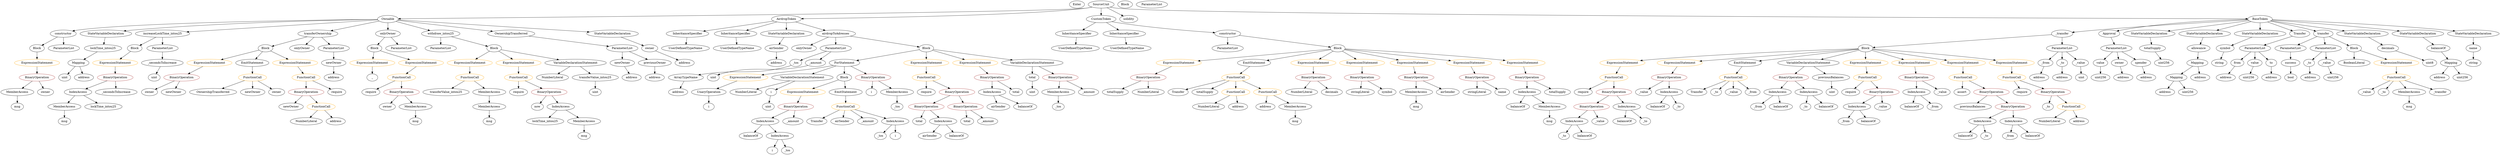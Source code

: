 strict digraph {
	graph [bb="0,0,10444,756"];
	node [label="\N"];
	Enter	[height=0.5,
		pos="4483,738",
		width=0.83628];
	Identifier__	[color=black,
		height=0.5,
		label=_,
		pos="1539,378",
		width=0.75];
	ExpressionStatement_Unnamed_2	[color=orange,
		height=0.5,
		label=ExpressionStatement,
		pos="6725,450",
		width=2.458];
	FunctionCall_Unnamed_3	[color=orange,
		height=0.5,
		label=FunctionCall,
		pos="6705,378",
		width=1.6125];
	ExpressionStatement_Unnamed_2 -> FunctionCall_Unnamed_3	[pos="e,6709.9,396.1 6720.1,431.7 6718,424.24 6715.4,415.32 6713,406.97"];
	Identifier_airSender	[color=black,
		height=0.5,
		label=airSender,
		pos="3847,90",
		width=1.266];
	ElementaryTypeName_bool	[color=black,
		height=0.5,
		label=bool,
		pos="9574,378",
		width=0.76697];
	BinaryOperation_Unnamed_19	[color=brown,
		height=0.5,
		label=BinaryOperation,
		pos="4098,378",
		width=1.9867];
	IndexAccess_Unnamed_12	[color=black,
		height=0.5,
		label=IndexAccess,
		pos="4098,306",
		width=1.6402];
	BinaryOperation_Unnamed_19 -> IndexAccess_Unnamed_12	[pos="e,4098,324.1 4098,359.7 4098,352.41 4098,343.73 4098,335.54"];
	Identifier_total_2	[color=black,
		height=0.5,
		label=total,
		pos="4202,306",
		width=0.75];
	BinaryOperation_Unnamed_19 -> Identifier_total_2	[pos="e,4183.6,319.43 4122.1,360.76 4137.7,350.33 4157.9,336.73 4174.1,325.83"];
	Identifier_lockTime_intou25_1	[color=black,
		height=0.5,
		label=lockTime_intou25,
		pos="2241,162",
		width=2.1669];
	Identifier_assert	[color=black,
		height=0.5,
		label=assert,
		pos="8217,306",
		width=0.89172];
	ElementaryTypeName_uint_2	[color=black,
		height=0.5,
		label=uint,
		pos="280.03,378",
		width=0.75];
	Identifier_balanceOf_6	[color=black,
		height=0.5,
		label=balanceOf,
		pos="6931,234",
		width=1.3491];
	ElementaryTypeName_uint8	[color=black,
		height=0.5,
		label=uint8,
		pos="10162,450",
		width=0.7947];
	VariableDeclaration_total	[color=black,
		height=0.5,
		label=total,
		pos="4272,378",
		width=0.75];
	ElementaryTypeName_uint_6	[color=black,
		height=0.5,
		label=uint,
		pos="4274,306",
		width=0.75];
	VariableDeclaration_total -> ElementaryTypeName_uint_6	[pos="e,4273.5,324.1 4272.5,359.7 4272.7,352.41 4273,343.73 4273.2,335.54"];
	ElementaryTypeName_address_20	[color=black,
		height=0.5,
		label=address,
		pos="5249,234",
		width=1.0996];
	NumberLiteral_Unnamed_6	[color=black,
		height=0.5,
		label=NumberLiteral,
		pos="5021,234",
		width=1.765];
	BinaryOperation_Unnamed_23	[color=brown,
		height=0.5,
		label=BinaryOperation,
		pos="6133,378",
		width=1.9867];
	stringLiteral_Unnamed	[color=black,
		height=0.5,
		label=stringLiteral,
		pos="6133,306",
		width=1.5016];
	BinaryOperation_Unnamed_23 -> stringLiteral_Unnamed	[pos="e,6133,324.1 6133,359.7 6133,352.41 6133,343.73 6133,335.54"];
	Identifier_name	[color=black,
		height=0.5,
		label=name,
		pos="6235,306",
		width=0.83628];
	BinaryOperation_Unnamed_23 -> Identifier_name	[pos="e,6215.7,320.26 6156.9,360.59 6171.8,350.41 6190.9,337.29 6206.5,326.58"];
	FunctionDefinition_constructor	[color=black,
		height=0.5,
		label=constructor,
		pos="279.03,594",
		width=1.4877];
	Block_Unnamed_2	[color=black,
		height=0.5,
		label=Block,
		pos="166.03,522",
		width=0.90558];
	FunctionDefinition_constructor -> Block_Unnamed_2	[pos="e,186.98,535.98 254.23,577.64 237.31,567.16 214.8,553.21 196.75,542.03"];
	ParameterList_Unnamed_6	[color=black,
		height=0.5,
		label=ParameterList,
		pos="279.03,522",
		width=1.7095];
	FunctionDefinition_constructor -> ParameterList_Unnamed_6	[pos="e,279.03,540.1 279.03,575.7 279.03,568.41 279.03,559.73 279.03,551.54"];
	ExpressionStatement_Unnamed_19	[color=orange,
		height=0.5,
		label=ExpressionStatement,
		pos="4949,450",
		width=2.458];
	BinaryOperation_Unnamed_22	[color=brown,
		height=0.5,
		label=BinaryOperation,
		pos="4767,378",
		width=1.9867];
	ExpressionStatement_Unnamed_19 -> BinaryOperation_Unnamed_22	[pos="e,4805,393.61 4909.1,433.64 4881.5,423.03 4844.7,408.86 4815.4,397.61"];
	Identifier_balanceOf_12	[color=black,
		height=0.5,
		label=balanceOf,
		pos="6274,234",
		width=1.3491];
	Identifier__to_4	[color=black,
		height=0.5,
		label=_to,
		pos="7025,234",
		width=0.75];
	Mapping_Unnamed_2	[color=black,
		height=0.5,
		label=Mapping,
		pos="9087,378",
		width=1.2105];
	ElementaryTypeName_address_2	[color=black,
		height=0.5,
		label=address,
		pos="9040,306",
		width=1.0996];
	Mapping_Unnamed_2 -> ElementaryTypeName_address_2	[pos="e,9051.1,323.47 9075.9,360.41 9070.4,352.22 9063.6,342.14 9057.5,332.95"];
	ElementaryTypeName_uint256_2	[color=black,
		height=0.5,
		label=uint256,
		pos="9135,306",
		width=1.0442];
	Mapping_Unnamed_2 -> ElementaryTypeName_uint256_2	[pos="e,9123.7,323.47 9098.4,360.41 9104,352.22 9110.9,342.14 9117.2,332.95"];
	Identifier_require_2	[color=black,
		height=0.5,
		label=require,
		pos="6579,306",
		width=1.0026];
	Identifier_Transfer	[color=black,
		height=0.5,
		label=Transfer,
		pos="7060,306",
		width=1.1689];
	StateVariableDeclaration_Unnamed_7	[color=black,
		height=0.5,
		label=StateVariableDeclaration,
		pos="457.03,594",
		width=2.8184];
	VariableDeclaration_lockTime_intou25	[color=black,
		height=0.5,
		label=lockTime_intou25,
		pos="441.03,522",
		width=2.1669];
	StateVariableDeclaration_Unnamed_7 -> VariableDeclaration_lockTime_intou25	[pos="e,444.94,540.1 453.07,575.7 451.39,568.32 449.38,559.52 447.48,551.25"];
	ParameterList_Unnamed_5	[color=black,
		height=0.5,
		label=ParameterList,
		pos="2538,522",
		width=1.7095];
	VariableDeclaration_newOwner	[color=black,
		height=0.5,
		label=newOwner,
		pos="2539,450",
		width=1.4046];
	ParameterList_Unnamed_5 -> VariableDeclaration_newOwner	[pos="e,2538.8,468.1 2538.3,503.7 2538.4,496.41 2538.5,487.73 2538.6,479.54"];
	VariableDeclaration_previousOwner	[color=black,
		height=0.5,
		label=previousOwner,
		pos="2675,450",
		width=1.8759];
	ParameterList_Unnamed_5 -> VariableDeclaration_previousOwner	[pos="e,2644.9,466.4 2567.8,505.81 2587.4,495.79 2613.3,482.54 2634.8,471.57"];
	FunctionCall_Unnamed_10	[color=orange,
		height=0.5,
		label=FunctionCall,
		pos="1058,378",
		width=1.6125];
	Identifier_OwnershipTransferred	[color=black,
		height=0.5,
		label=OwnershipTransferred,
		pos="899.03,306",
		width=2.6243];
	FunctionCall_Unnamed_10 -> Identifier_OwnershipTransferred	[pos="e,935.43,323.03 1025.5,362.67 1002.5,352.54 971.31,338.82 945.68,327.54"];
	Identifier_newOwner_1	[color=black,
		height=0.5,
		label=newOwner,
		pos="1062,306",
		width=1.4046];
	FunctionCall_Unnamed_10 -> Identifier_newOwner_1	[pos="e,1061.1,324.1 1059,359.7 1059.4,352.41 1059.9,343.73 1060.4,335.54"];
	Identifier_owner_2	[color=black,
		height=0.5,
		label=owner,
		pos="1164,306",
		width=0.93331];
	FunctionCall_Unnamed_10 -> Identifier_owner_2	[pos="e,1143.5,320.53 1081.8,361.29 1097.3,351.05 1117.7,337.6 1134.3,326.65"];
	ElementaryTypeName_uint_1	[color=black,
		height=0.5,
		label=uint,
		pos="7664,306",
		width=0.75];
	Identifier__from_1	[color=black,
		height=0.5,
		label=_from,
		pos="7345,234",
		width=0.93331];
	ElementaryTypeName_address_18	[color=black,
		height=0.5,
		label=address,
		pos="2784,306",
		width=1.0996];
	Identifier_balanceOf_2	[color=black,
		height=0.5,
		label=balanceOf,
		pos="6802,162",
		width=1.3491];
	ForStatement_Unnamed	[color=black,
		height=0.5,
		label=ForStatement,
		pos="3472,450",
		width=1.6818];
	ExpressionStatement_Unnamed_17	[color=orange,
		height=0.5,
		label=ExpressionStatement,
		pos="3070,378",
		width=2.458];
	ForStatement_Unnamed -> ExpressionStatement_Unnamed_17	[pos="e,3135.4,390.51 3427.3,437.54 3419,435.57 3410.2,433.63 3402,432 3298.8,411.57 3271.9,412.99 3168,396 3161.1,394.87 3153.9,393.66 \
3146.7,392.44"];
	VariableDeclarationStatement_Unnamed_3	[color=black,
		height=0.5,
		label=VariableDeclarationStatement,
		pos="3296,378",
		width=3.3174];
	ForStatement_Unnamed -> VariableDeclarationStatement_Unnamed_3	[pos="e,3337,395.31 3436.8,435 3411.3,424.85 3376.4,410.95 3347.7,399.54"];
	Block_Unnamed_8	[color=black,
		height=0.5,
		label=Block,
		pos="3471,378",
		width=0.90558];
	ForStatement_Unnamed -> Block_Unnamed_8	[pos="e,3471.3,396.1 3471.8,431.7 3471.7,424.41 3471.6,415.73 3471.4,407.54"];
	BinaryOperation_Unnamed_20	[color=brown,
		height=0.5,
		label=BinaryOperation,
		pos="3593,378",
		width=1.9867];
	ForStatement_Unnamed -> BinaryOperation_Unnamed_20	[pos="e,3565.4,394.98 3498.9,433.46 3515.6,423.81 3537.3,411.27 3555.6,400.65"];
	Identifier_i	[color=black,
		height=0.5,
		label=i,
		pos="3586,306",
		width=0.75];
	Identifier_owner_3	[color=black,
		height=0.5,
		label=owner,
		pos="634.03,306",
		width=0.93331];
	UserDefinedTypeName_Unnamed	[color=black,
		height=0.5,
		label=UserDefinedTypeName,
		pos="2801,522",
		width=2.7214];
	EmitStatement_Unnamed_3	[color=black,
		height=0.5,
		label=EmitStatement,
		pos="5217,450",
		width=1.7788];
	FunctionCall_Unnamed_15	[color=orange,
		height=0.5,
		label=FunctionCall,
		pos="5133,378",
		width=1.6125];
	EmitStatement_Unnamed_3 -> FunctionCall_Unnamed_15	[pos="e,5152.5,395.23 5197.1,432.41 5186.4,423.45 5172.9,412.25 5161.1,402.42"];
	FunctionCall_Unnamed_8	[color=orange,
		height=0.5,
		label=FunctionCall,
		pos="1277,378",
		width=1.6125];
	BinaryOperation_Unnamed_11	[color=brown,
		height=0.5,
		label=BinaryOperation,
		pos="1287,306",
		width=1.9867];
	FunctionCall_Unnamed_8 -> BinaryOperation_Unnamed_11	[pos="e,1284.6,324.1 1279.5,359.7 1280.6,352.32 1281.8,343.52 1283,335.25"];
	Identifier_require_4	[color=black,
		height=0.5,
		label=require,
		pos="1413,306",
		width=1.0026];
	FunctionCall_Unnamed_8 -> Identifier_require_4	[pos="e,1388.5,319.65 1306.2,361.98 1327.4,351.09 1356.1,336.32 1378.4,324.83"];
	Identifier_require_1	[color=black,
		height=0.5,
		label=require,
		pos="7745,306",
		width=1.0026];
	VariableDeclaration_decimals	[color=black,
		height=0.5,
		label=decimals,
		pos="10012,522",
		width=1.1967];
	VariableDeclaration_decimals -> ElementaryTypeName_uint8	[pos="e,10140,461.42 10040,508 10065,496.18 10103,478.74 10129,466.27"];
	Identifier_require_6	[color=black,
		height=0.5,
		label=require,
		pos="3823,306",
		width=1.0026];
	Identifier_require_5	[color=black,
		height=0.5,
		label=require,
		pos="2126,306",
		width=1.0026];
	Identifier__from	[color=black,
		height=0.5,
		label=_from,
		pos="7733,162",
		width=0.93331];
	Identifier_now	[color=black,
		height=0.5,
		label=now,
		pos="2220,234",
		width=0.75];
	Identifier_transferValue_intou25	[color=black,
		height=0.5,
		label=transferValue_intou25,
		pos="1824,306",
		width=2.555];
	FunctionCall_Unnamed	[color=orange,
		height=0.5,
		label=FunctionCall,
		pos="8409,378",
		width=1.6125];
	Identifier_require	[color=black,
		height=0.5,
		label=require,
		pos="8465,306",
		width=1.0026];
	FunctionCall_Unnamed -> Identifier_require	[pos="e,8452.4,322.83 8422.6,360.05 8429.4,351.56 8437.7,341.11 8445.2,331.73"];
	BinaryOperation_Unnamed	[color=brown,
		height=0.5,
		label=BinaryOperation,
		pos="8591,306",
		width=1.9867];
	FunctionCall_Unnamed -> BinaryOperation_Unnamed	[pos="e,8553.1,321.59 8444.6,363.34 8472.5,352.59 8511.7,337.5 8542.6,325.64"];
	NumberLiteral_Unnamed_1	[color=black,
		height=0.5,
		label=NumberLiteral,
		pos="1289,162",
		width=1.765];
	Identifier_total	[color=black,
		height=0.5,
		label=total,
		pos="4007,162",
		width=0.75];
	ElementaryTypeName_address_4	[color=black,
		height=0.5,
		label=address,
		pos="9489,378",
		width=1.0996];
	BinaryOperation_Unnamed_14	[color=brown,
		height=0.5,
		label=BinaryOperation,
		pos="2252,306",
		width=1.9867];
	BinaryOperation_Unnamed_14 -> Identifier_now	[pos="e,2227.6,251.62 2244.1,287.7 2240.6,279.95 2236.3,270.64 2232.4,262.02"];
	IndexAccess_Unnamed_10	[color=black,
		height=0.5,
		label=IndexAccess,
		pos="2324,234",
		width=1.6402];
	BinaryOperation_Unnamed_14 -> IndexAccess_Unnamed_10	[pos="e,2307.3,251.31 2269.5,288.05 2278.3,279.42 2289.3,268.76 2299.1,259.27"];
	Identifier_airSender_1	[color=black,
		height=0.5,
		label=airSender,
		pos="4123,234",
		width=1.266];
	IndexAccess_Unnamed_12 -> Identifier_airSender_1	[pos="e,4116.9,252.1 4104.2,287.7 4106.9,280.15 4110.1,271.12 4113.1,262.68"];
	Identifier_balanceOf_10	[color=black,
		height=0.5,
		label=balanceOf,
		pos="4235,234",
		width=1.3491];
	IndexAccess_Unnamed_12 -> Identifier_balanceOf_10	[pos="e,4207.6,249.04 4127.4,289.98 4147.9,279.51 4175.4,265.45 4197.5,254.16"];
	FunctionDefinition__transfer	[color=black,
		height=0.5,
		label=_transfer,
		pos="8624,594",
		width=1.2105];
	Block_Unnamed	[color=black,
		height=0.5,
		label=Block,
		pos="7820,522",
		width=0.90558];
	FunctionDefinition__transfer -> Block_Unnamed	[pos="e,7852.1,525.79 8581.7,589.31 8442.9,577.23 8003,538.93 7863.2,526.76"];
	ParameterList_Unnamed_2	[color=black,
		height=0.5,
		label=ParameterList,
		pos="8624,522",
		width=1.7095];
	FunctionDefinition__transfer -> ParameterList_Unnamed_2	[pos="e,8624,540.1 8624,575.7 8624,568.41 8624,559.73 8624,551.54"];
	Identifier__to_3	[color=black,
		height=0.5,
		label=_to,
		pos="7550,234",
		width=0.75];
	VariableDeclaration_airSender	[color=black,
		height=0.5,
		label=airSender,
		pos="3177,522",
		width=1.266];
	ElementaryTypeName_address_17	[color=black,
		height=0.5,
		label=address,
		pos="3177,450",
		width=1.0996];
	VariableDeclaration_airSender -> ElementaryTypeName_address_17	[pos="e,3177,468.1 3177,503.7 3177,496.41 3177,487.73 3177,479.54"];
	VariableDeclaration_from	[color=black,
		height=0.5,
		label=from,
		pos="9338,450",
		width=0.7947];
	ElementaryTypeName_address_3	[color=black,
		height=0.5,
		label=address,
		pos="9299,378",
		width=1.0996];
	VariableDeclaration_from -> ElementaryTypeName_address_3	[pos="e,9308.3,395.63 9329,432.76 9324.5,424.67 9318.9,414.66 9313.8,405.49"];
	ExpressionStatement_Unnamed_22	[color=orange,
		height=0.5,
		label=ExpressionStatement,
		pos="5472,450",
		width=2.458];
	BinaryOperation_Unnamed_25	[color=brown,
		height=0.5,
		label=BinaryOperation,
		pos="5472,378",
		width=1.9867];
	ExpressionStatement_Unnamed_22 -> BinaryOperation_Unnamed_25	[pos="e,5472,396.1 5472,431.7 5472,424.41 5472,415.73 5472,407.54"];
	Parameter__to_1	[color=black,
		height=0.5,
		label=_to,
		pos="9659,450",
		width=0.75];
	ElementaryTypeName_address_10	[color=black,
		height=0.5,
		label=address,
		pos="9659,378",
		width=1.0996];
	Parameter__to_1 -> ElementaryTypeName_address_10	[pos="e,9659,396.1 9659,431.7 9659,424.41 9659,415.73 9659,407.54"];
	ExpressionStatement_Unnamed_18	[color=orange,
		height=0.5,
		label=ExpressionStatement,
		pos="3306,306",
		width=2.458];
	BinaryOperation_Unnamed_21	[color=brown,
		height=0.5,
		label=BinaryOperation,
		pos="3279,234",
		width=1.9867];
	ExpressionStatement_Unnamed_18 -> BinaryOperation_Unnamed_21	[pos="e,3285.6,252.1 3299.4,287.7 3296.4,280.15 3293,271.12 3289.7,262.68"];
	NumberLiteral_Unnamed_2	[color=black,
		height=0.5,
		label=NumberLiteral,
		pos="2265,378",
		width=1.765];
	NumberLiteral_Unnamed_5	[color=black,
		height=0.5,
		label=NumberLiteral,
		pos="5407,306",
		width=1.765];
	BinaryOperation_Unnamed_25 -> NumberLiteral_Unnamed_5	[pos="e,5422.6,323.79 5456.3,360.05 5448.5,351.63 5438.9,341.28 5430.2,331.97"];
	Identifier_decimals	[color=black,
		height=0.5,
		label=decimals,
		pos="5532,306",
		width=1.1967];
	BinaryOperation_Unnamed_25 -> Identifier_decimals	[pos="e,5518.1,323.31 5486.6,360.05 5493.8,351.59 5502.7,341.19 5510.7,331.84"];
	ExpressionStatement_Unnamed_12	[color=orange,
		height=0.5,
		label=ExpressionStatement,
		pos="494.03,450",
		width=2.458];
	BinaryOperation_Unnamed_13	[color=brown,
		height=0.5,
		label=BinaryOperation,
		pos="494.03,378",
		width=1.9867];
	ExpressionStatement_Unnamed_12 -> BinaryOperation_Unnamed_13	[pos="e,494.03,396.1 494.03,431.7 494.03,424.41 494.03,415.73 494.03,407.54"];
	ContractDefinition_Ownable	[color=black,
		height=0.5,
		label=Ownable,
		pos="1602,666",
		width=1.2105];
	ContractDefinition_Ownable -> FunctionDefinition_constructor	[pos="e,319.03,606.43 1558.1,664.34 1364.8,661.25 588.22,646.87 347.03,612 341.45,611.19 335.66,610.12 329.93,608.91"];
	ContractDefinition_Ownable -> StateVariableDeclaration_Unnamed_7	[pos="e,529.19,607.03 1558.4,664.31 1415.8,661.73 951.14,650.71 569.03,612 559.75,611.06 550.06,609.88 540.43,608.59"];
	FunctionDefinition_increaseLockTime_intou25	[color=black,
		height=0.5,
		label=increaseLockTime_intou25,
		pos="689.03,594",
		width=3.0956];
	ContractDefinition_Ownable -> FunctionDefinition_increaseLockTime_intou25	[pos="e,788,602.59 1559.2,661.72 1423.8,651.33 1001.5,618.96 799.24,603.45"];
	FunctionDefinition_transferOwnership	[color=black,
		height=0.5,
		label=transferOwnership,
		pos="1317,594",
		width=2.1947];
	ContractDefinition_Ownable -> FunctionDefinition_transferOwnership	[pos="e,1369.3,607.83 1565.4,655.99 1518.6,644.52 1437.1,624.5 1380.3,610.54"];
	ModifierDefinition_onlyOwner	[color=black,
		height=0.5,
		label=onlyOwner,
		pos="1602,594",
		width=1.4323];
	ContractDefinition_Ownable -> ModifierDefinition_onlyOwner	[pos="e,1602,612.1 1602,647.7 1602,640.41 1602,631.73 1602,623.54"];
	FunctionDefinition_withdraw_intou25	[color=black,
		height=0.5,
		label=withdraw_intou25,
		pos="1811,594",
		width=2.1392];
	ContractDefinition_Ownable -> FunctionDefinition_withdraw_intou25	[pos="e,1768.3,609.31 1635.1,653.91 1668.1,642.88 1719.1,625.78 1757.8,612.84"];
	EventDefinition_OwnershipTransferred	[color=black,
		height=0.5,
		label=OwnershipTransferred,
		pos="2105,594",
		width=2.6243];
	ContractDefinition_Ownable -> EventDefinition_OwnershipTransferred	[pos="e,2030.6,605.36 1642.8,659.33 1724.4,647.97 1909.7,622.19 2019.3,606.94"];
	StateVariableDeclaration_Unnamed_6	[color=black,
		height=0.5,
		label=StateVariableDeclaration,
		pos="2514,594",
		width=2.8184];
	ContractDefinition_Ownable -> StateVariableDeclaration_Unnamed_6	[pos="e,2422.2,602.05 1644.8,661.72 1781.7,651.21 2211.7,618.2 2410.9,602.92"];
	IndexAccess_Unnamed_13	[color=black,
		height=0.5,
		label=IndexAccess,
		pos="3139,162",
		width=1.6402];
	Identifier_balanceOf_11	[color=black,
		height=0.5,
		label=balanceOf,
		pos="3076,90",
		width=1.3491];
	IndexAccess_Unnamed_13 -> Identifier_balanceOf_11	[pos="e,3090.9,107.47 3124.1,144.41 3116.4,135.87 3106.9,125.28 3098.3,115.79"];
	IndexAccess_Unnamed_14	[color=black,
		height=0.5,
		label=IndexAccess,
		pos="3202,90",
		width=1.6402];
	IndexAccess_Unnamed_13 -> IndexAccess_Unnamed_14	[pos="e,3187.2,107.47 3154,144.41 3161.6,135.87 3171.2,125.28 3179.7,115.79"];
	ElementaryTypeName_address_12	[color=black,
		height=0.5,
		label=address,
		pos="2686,378",
		width=1.0996];
	ElementaryTypeName_address_19	[color=black,
		height=0.5,
		label=address,
		pos="5142,234",
		width=1.0996];
	ExpressionStatement_Unnamed_4	[color=orange,
		height=0.5,
		label=ExpressionStatement,
		pos="7040,450",
		width=2.458];
	BinaryOperation_Unnamed_6	[color=brown,
		height=0.5,
		label=BinaryOperation,
		pos="6941,378",
		width=1.9867];
	ExpressionStatement_Unnamed_4 -> BinaryOperation_Unnamed_6	[pos="e,6964.2,395.39 7016.3,432.23 7003.5,423.16 6987.5,411.83 6973.5,401.95"];
	EmitStatement_Unnamed	[color=black,
		height=0.5,
		label=EmitStatement,
		pos="7310,450",
		width=1.7788];
	FunctionCall_Unnamed_5	[color=orange,
		height=0.5,
		label=FunctionCall,
		pos="7227,378",
		width=1.6125];
	EmitStatement_Unnamed -> FunctionCall_Unnamed_5	[pos="e,7246.3,395.23 7290.4,432.41 7279.7,423.45 7266.5,412.25 7254.8,402.42"];
	Mapping_Unnamed_3	[color=black,
		height=0.5,
		label=Mapping,
		pos="344.03,450",
		width=1.2105];
	VariableDeclaration_lockTime_intou25 -> Mapping_Unnamed_3	[pos="e,364.87,466.04 418.04,504.41 404.93,494.95 388.34,482.98 374.2,472.77"];
	ElementaryTypeName_string	[color=black,
		height=0.5,
		label=string,
		pos="10345,450",
		width=0.864];
	Identifier_msg_8	[color=black,
		height=0.5,
		label=msg,
		pos="5882,234",
		width=0.75];
	BinaryOperation_Unnamed_3	[color=brown,
		height=0.5,
		label=BinaryOperation,
		pos="6654,234",
		width=1.9867];
	IndexAccess_Unnamed_1	[color=black,
		height=0.5,
		label=IndexAccess,
		pos="6584,162",
		width=1.6402];
	BinaryOperation_Unnamed_3 -> IndexAccess_Unnamed_1	[pos="e,6600.3,179.31 6637.1,216.05 6628.4,207.42 6617.8,196.76 6608.3,187.27"];
	Identifier__value_1	[color=black,
		height=0.5,
		label=_value,
		pos="6696,162",
		width=0.96103];
	BinaryOperation_Unnamed_3 -> Identifier__value_1	[pos="e,6686.1,179.62 6664.4,215.7 6669.2,207.78 6674.9,198.23 6680.2,189.44"];
	ExpressionStatement_Unnamed_21	[color=orange,
		height=0.5,
		label=ExpressionStatement,
		pos="5667,450",
		width=2.458];
	BinaryOperation_Unnamed_24	[color=brown,
		height=0.5,
		label=BinaryOperation,
		pos="5667,378",
		width=1.9867];
	ExpressionStatement_Unnamed_21 -> BinaryOperation_Unnamed_24	[pos="e,5667,396.1 5667,431.7 5667,424.41 5667,415.73 5667,407.54"];
	ElementaryTypeName_address_7	[color=black,
		height=0.5,
		label=address,
		pos="8525,378",
		width=1.0996];
	Identifier__to_6	[color=black,
		height=0.5,
		label=_to,
		pos="7147,306",
		width=0.75];
	ContractDefinition_AirdropToken	[color=black,
		height=0.5,
		label=AirdropToken,
		pos="3218,666",
		width=1.7788];
	InheritanceSpecifier_Unnamed	[color=black,
		height=0.5,
		label=InheritanceSpecifier,
		pos="2815,594",
		width=2.3333];
	ContractDefinition_AirdropToken -> InheritanceSpecifier_Unnamed	[pos="e,2878.7,606.07 3164.5,655.7 3094,643.45 2969.5,621.83 2889.7,607.97"];
	InheritanceSpecifier_Unnamed_1	[color=black,
		height=0.5,
		label=InheritanceSpecifier,
		pos="3015,594",
		width=2.3333];
	ContractDefinition_AirdropToken -> InheritanceSpecifier_Unnamed_1	[pos="e,3057.9,609.79 3178.9,651.5 3147.6,640.71 3103.4,625.47 3068.8,613.54"];
	StateVariableDeclaration_Unnamed_8	[color=black,
		height=0.5,
		label=StateVariableDeclaration,
		pos="3218,594",
		width=2.8184];
	ContractDefinition_AirdropToken -> StateVariableDeclaration_Unnamed_8	[pos="e,3218,612.1 3218,647.7 3218,640.41 3218,631.73 3218,623.54"];
	FunctionDefinition_airdropToAdresses	[color=black,
		height=0.5,
		label=airdropToAdresses,
		pos="3421,594",
		width=2.3055];
	ContractDefinition_AirdropToken -> FunctionDefinition_airdropToAdresses	[pos="e,3378.1,609.79 3257.2,651.5 3288.5,640.71 3332.7,625.47 3367.3,613.54"];
	ElementaryTypeName_address_13	[color=black,
		height=0.5,
		label=address,
		pos="2589,378",
		width=1.0996];
	Parameter__tos	[color=black,
		height=0.5,
		label=_tos,
		pos="3262,450",
		width=0.75311];
	ArrayTypeName_Unnamed	[color=black,
		height=0.5,
		label=ArrayTypeName,
		pos="2818,378",
		width=2.0145];
	Parameter__tos -> ArrayTypeName_Unnamed	[pos="e,2871,390.61 3241.5,437.9 3236.6,435.62 3231.2,433.47 3226,432 3086.2,392.43 3044.6,418.6 2901,396 2894.9,395.04 2888.6,393.94 \
2882.3,392.77"];
	Identifier__to_1	[color=black,
		height=0.5,
		label=_to,
		pos="6537,90",
		width=0.75];
	ExpressionStatement_Unnamed_7	[color=orange,
		height=0.5,
		label=ExpressionStatement,
		pos="165.03,450",
		width=2.458];
	Block_Unnamed_2 -> ExpressionStatement_Unnamed_7	[pos="e,165.27,468.1 165.78,503.7 165.68,496.41 165.55,487.73 165.44,479.54"];
	ParameterList_Unnamed_1	[color=black,
		height=0.5,
		label=ParameterList,
		pos="8864,522",
		width=1.7095];
	VariableDeclaration_value_1	[color=black,
		height=0.5,
		label=value,
		pos="8790,450",
		width=0.82242];
	ParameterList_Unnamed_1 -> VariableDeclaration_value_1	[pos="e,8805.4,465.57 8846.5,504.41 8836.6,495.1 8824.2,483.35 8813.5,473.24"];
	VariableDeclaration_owner	[color=black,
		height=0.5,
		label=owner,
		pos="8871,450",
		width=0.93331];
	ParameterList_Unnamed_1 -> VariableDeclaration_owner	[pos="e,8869.3,468.1 8865.8,503.7 8866.5,496.41 8867.4,487.73 8868.2,479.54"];
	VariableDeclaration_spender	[color=black,
		height=0.5,
		label=spender,
		pos="8963,450",
		width=1.1135];
	ParameterList_Unnamed_1 -> VariableDeclaration_spender	[pos="e,8942.3,465.63 8886.5,505.12 8900.3,495.39 8918,482.82 8933,472.24"];
	NumberLiteral_Unnamed_3	[color=black,
		height=0.5,
		label=NumberLiteral,
		pos="3064,306",
		width=1.765];
	UnaryOperation_Unnamed	[color=black,
		height=0.5,
		label=UnaryOperation,
		pos="2912,306",
		width=1.9452];
	ExpressionStatement_Unnamed_17 -> UnaryOperation_Unnamed	[pos="e,2946.1,322.1 3034.2,361.12 3011.2,350.93 2981.1,337.62 2956.6,326.75"];
	ElementaryTypeName_uint_4	[color=black,
		height=0.5,
		label=uint,
		pos="2439,306",
		width=0.75];
	Parameter_newOwner	[color=black,
		height=0.5,
		label=newOwner,
		pos="1383,450",
		width=1.4046];
	ElementaryTypeName_address_14	[color=black,
		height=0.5,
		label=address,
		pos="1393,378",
		width=1.0996];
	Parameter_newOwner -> ElementaryTypeName_address_14	[pos="e,1390.6,396.1 1385.5,431.7 1386.6,424.32 1387.8,415.52 1389,407.25"];
	Identifier_msg_1	[color=black,
		height=0.5,
		label=msg,
		pos="69.028,234",
		width=0.75];
	BinaryOperation_Unnamed_27	[color=brown,
		height=0.5,
		label=BinaryOperation,
		pos="5882,378",
		width=1.9867];
	MemberAccess_Unnamed_11	[color=black,
		height=0.5,
		label=MemberAccess,
		pos="5882,306",
		width=1.9174];
	BinaryOperation_Unnamed_27 -> MemberAccess_Unnamed_11	[pos="e,5882,324.1 5882,359.7 5882,352.41 5882,343.73 5882,335.54"];
	Identifier_airSender_3	[color=black,
		height=0.5,
		label=airSender,
		pos="6015,306",
		width=1.266];
	BinaryOperation_Unnamed_27 -> Identifier_airSender_3	[pos="e,5988.4,321 5911.9,361.29 5931.5,350.95 5957.4,337.33 5978.3,326.32"];
	Mapping_Unnamed	[color=black,
		height=0.5,
		label=Mapping,
		pos="10252,450",
		width=1.2105];
	ElementaryTypeName_address	[color=black,
		height=0.5,
		label=address,
		pos="10204,378",
		width=1.0996];
	Mapping_Unnamed -> ElementaryTypeName_address	[pos="e,10215,395.47 10241,432.41 10235,424.22 10228,414.14 10222,404.95"];
	ElementaryTypeName_uint256_1	[color=black,
		height=0.5,
		label=uint256,
		pos="10299,378",
		width=1.0442];
	Mapping_Unnamed -> ElementaryTypeName_uint256_1	[pos="e,10288,395.47 10263,432.41 10269,424.22 10275,414.14 10282,404.95"];
	Parameter__value_1	[color=black,
		height=0.5,
		label=_value,
		pos="9739,450",
		width=0.96103];
	ElementaryTypeName_uint256_5	[color=black,
		height=0.5,
		label=uint256,
		pos="9754,378",
		width=1.0442];
	Parameter__value_1 -> ElementaryTypeName_uint256_5	[pos="e,9750.4,396.1 9742.7,431.7 9744.3,424.32 9746.2,415.52 9748,407.25"];
	Block_Unnamed_5	[color=black,
		height=0.5,
		label=Block,
		pos="575.03,522",
		width=0.90558];
	FunctionDefinition_increaseLockTime_intou25 -> Block_Unnamed_5	[pos="e,596.05,535.91 661.72,576.23 644.87,565.89 623.22,552.59 605.77,541.88"];
	ParameterList_Unnamed_9	[color=black,
		height=0.5,
		label=ParameterList,
		pos="689.03,522",
		width=1.7095];
	FunctionDefinition_increaseLockTime_intou25 -> ParameterList_Unnamed_9	[pos="e,689.03,540.1 689.03,575.7 689.03,568.41 689.03,559.73 689.03,551.54"];
	ArrayTypeName_Unnamed -> ElementaryTypeName_address_18	[pos="e,2792.1,323.62 2809.6,359.7 2805.8,351.87 2801.2,342.44 2797,333.73"];
	Identifier__from_3	[color=black,
		height=0.5,
		label=_from,
		pos="8425,90",
		width=0.93331];
	FunctionCall_Unnamed_7	[color=orange,
		height=0.5,
		label=FunctionCall,
		pos="1642,378",
		width=1.6125];
	Identifier_require_3	[color=black,
		height=0.5,
		label=require,
		pos="1516,306",
		width=1.0026];
	FunctionCall_Unnamed_7 -> Identifier_require_3	[pos="e,1539.5,320.04 1614.7,361.81 1595.5,351.15 1569.7,336.83 1549.3,325.5"];
	BinaryOperation_Unnamed_10	[color=brown,
		height=0.5,
		label=BinaryOperation,
		pos="1642,306",
		width=1.9867];
	FunctionCall_Unnamed_7 -> BinaryOperation_Unnamed_10	[pos="e,1642,324.1 1642,359.7 1642,352.41 1642,343.73 1642,335.54"];
	Identifier__value_3	[color=black,
		height=0.5,
		label=_value,
		pos="6829,306",
		width=0.96103];
	ExpressionStatement_Unnamed_9	[color=orange,
		height=0.5,
		label=ExpressionStatement,
		pos="1540,450",
		width=2.458];
	ExpressionStatement_Unnamed_9 -> Identifier__	[pos="e,1539.3,396.1 1539.8,431.7 1539.7,424.41 1539.6,415.73 1539.4,407.54"];
	Identifier_totalSupply	[color=black,
		height=0.5,
		label=totalSupply,
		pos="4632,306",
		width=1.4739];
	BinaryOperation_Unnamed_22 -> Identifier_totalSupply	[pos="e,4659.9,321.46 4736.7,361.29 4717,351.04 4691,337.57 4669.9,326.62"];
	NumberLiteral_Unnamed_4	[color=black,
		height=0.5,
		label=NumberLiteral,
		pos="4767,306",
		width=1.765];
	BinaryOperation_Unnamed_22 -> NumberLiteral_Unnamed_4	[pos="e,4767,324.1 4767,359.7 4767,352.41 4767,343.73 4767,335.54"];
	Identifier_owner_1	[color=black,
		height=0.5,
		label=owner,
		pos="1581,234",
		width=0.93331];
	IndexAccess_Unnamed_9	[color=black,
		height=0.5,
		label=IndexAccess,
		pos="328.03,306",
		width=1.6402];
	BinaryOperation_Unnamed_13 -> IndexAccess_Unnamed_9	[pos="e,361.6,321.16 458.42,361.98 433.1,351.31 398.94,336.9 371.94,325.52"];
	Identifier__secondsToIncrease	[color=black,
		height=0.5,
		label=_secondsToIncrease,
		pos="494.03,306",
		width=2.458];
	BinaryOperation_Unnamed_13 -> Identifier__secondsToIncrease	[pos="e,494.03,324.1 494.03,359.7 494.03,352.41 494.03,343.73 494.03,335.54"];
	BinaryOperation_Unnamed_26	[color=brown,
		height=0.5,
		label=BinaryOperation,
		pos="6342,378",
		width=1.9867];
	IndexAccess_Unnamed_16	[color=black,
		height=0.5,
		label=IndexAccess,
		pos="6342,306",
		width=1.6402];
	BinaryOperation_Unnamed_26 -> IndexAccess_Unnamed_16	[pos="e,6342,324.1 6342,359.7 6342,352.41 6342,343.73 6342,335.54"];
	Identifier_totalSupply_1	[color=black,
		height=0.5,
		label=totalSupply,
		pos="6472,306",
		width=1.4739];
	BinaryOperation_Unnamed_26 -> Identifier_totalSupply_1	[pos="e,6444.7,321.7 6371.2,361.29 6389.9,351.2 6414.5,338 6434.6,327.14"];
	ParameterList_Unnamed_10	[color=black,
		height=0.5,
		label=ParameterList,
		pos="1811,522",
		width=1.7095];
	ContractDefinition_CustomToken	[color=black,
		height=0.5,
		label=CustomToken,
		pos="4584,666",
		width=1.7788];
	InheritanceSpecifier_Unnamed_3	[color=black,
		height=0.5,
		label=InheritanceSpecifier,
		pos="4484,594",
		width=2.3333];
	ContractDefinition_CustomToken -> InheritanceSpecifier_Unnamed_3	[pos="e,4507.8,611.63 4560.8,648.76 4547.8,639.62 4531.2,628.05 4516.9,617.99"];
	InheritanceSpecifier_Unnamed_2	[color=black,
		height=0.5,
		label=InheritanceSpecifier,
		pos="4677,594",
		width=2.3333];
	ContractDefinition_CustomToken -> InheritanceSpecifier_Unnamed_2	[pos="e,4654.9,611.63 4605.6,648.76 4617.6,639.71 4632.8,628.27 4646.1,618.28"];
	FunctionDefinition_constructor_1	[color=black,
		height=0.5,
		label=constructor,
		pos="5118,594",
		width=1.4877];
	ContractDefinition_CustomToken -> FunctionDefinition_constructor_1	[pos="e,5066.2,599.01 4630.6,653.32 4639.3,651.36 4648.4,649.49 4657,648 4798.3,623.52 4965.9,607.46 5055,599.95"];
	EventDefinition_Approval	[color=black,
		height=0.5,
		label=Approval,
		pos="8857,594",
		width=1.266];
	EventDefinition_Approval -> ParameterList_Unnamed_1	[pos="e,8862.3,540.1 8858.8,575.7 8859.5,568.41 8860.4,559.73 8861.2,551.54"];
	MemberAccess_Unnamed_9	[color=black,
		height=0.5,
		label=MemberAccess,
		pos="6410,234",
		width=1.9174];
	Identifier_msg_6	[color=black,
		height=0.5,
		label=msg,
		pos="6410,162",
		width=0.75];
	MemberAccess_Unnamed_9 -> Identifier_msg_6	[pos="e,6410,180.1 6410,215.7 6410,208.41 6410,199.73 6410,191.54"];
	IndexAccess_Unnamed_8	[color=black,
		height=0.5,
		label=IndexAccess,
		pos="8304,162",
		width=1.6402];
	Identifier_balanceOf_8	[color=black,
		height=0.5,
		label=balanceOf,
		pos="8224,90",
		width=1.3491];
	IndexAccess_Unnamed_8 -> Identifier_balanceOf_8	[pos="e,8242.2,106.91 8285.5,144.76 8275.1,135.69 8262,124.22 8250.6,114.21"];
	Identifier__to_5	[color=black,
		height=0.5,
		label=_to,
		pos="8318,90",
		width=0.75];
	IndexAccess_Unnamed_8 -> Identifier__to_5	[pos="e,8314.6,108.1 8307.5,143.7 8309,136.32 8310.7,127.52 8312.4,119.25"];
	BooleanLiteral_Unnamed	[color=black,
		height=0.5,
		label=BooleanLiteral,
		pos="9856,450",
		width=1.7788];
	Block_Unnamed_4	[color=black,
		height=0.5,
		label=Block,
		pos="1102,522",
		width=0.90558];
	FunctionDefinition_transferOwnership -> Block_Unnamed_4	[pos="e,1129.6,531.99 1273,578.67 1234,565.98 1177.7,547.65 1140.5,535.53"];
	ModifierInvocation_onlyOwner	[color=black,
		height=0.5,
		label=onlyOwner,
		pos="1252,522",
		width=1.4323];
	FunctionDefinition_transferOwnership -> ModifierInvocation_onlyOwner	[pos="e,1267.2,539.31 1301.3,576.05 1293.4,567.5 1283.6,556.97 1274.8,547.56"];
	ParameterList_Unnamed_8	[color=black,
		height=0.5,
		label=ParameterList,
		pos="1383,522",
		width=1.7095];
	FunctionDefinition_transferOwnership -> ParameterList_Unnamed_8	[pos="e,1367.2,539.79 1333,576.05 1340.9,567.63 1350.7,557.28 1359.5,547.97"];
	UserDefinedTypeName_Unnamed_3	[color=black,
		height=0.5,
		label=UserDefinedTypeName,
		pos="4477,522",
		width=2.7214];
	Block_Unnamed_3	[color=black,
		height=0.5,
		label=Block,
		pos="1546,522",
		width=0.90558];
	Block_Unnamed_3 -> ExpressionStatement_Unnamed_9	[pos="e,1541.5,468.1 1544.5,503.7 1543.9,496.41 1543.2,487.73 1542.5,479.54"];
	ExpressionStatement_Unnamed_8	[color=orange,
		height=0.5,
		label=ExpressionStatement,
		pos="1735,450",
		width=2.458];
	Block_Unnamed_3 -> ExpressionStatement_Unnamed_8	[pos="e,1691.4,465.98 1571.1,510.37 1576.3,508.22 1581.9,506 1587,504 1617.8,492.11 1652.6,479.63 1680.6,469.76"];
	Block_Unnamed_10	[color=black,
		height=0.5,
		label=Block,
		pos="4687,738",
		width=0.90558];
	MemberAccess_Unnamed_1	[color=black,
		height=0.5,
		label=MemberAccess,
		pos="69.028,306",
		width=1.9174];
	MemberAccess_Unnamed_1 -> Identifier_msg_1	[pos="e,69.028,252.1 69.028,287.7 69.028,280.41 69.028,271.73 69.028,263.54"];
	InheritanceSpecifier_Unnamed_3 -> UserDefinedTypeName_Unnamed_3	[pos="e,4478.7,540.1 4482.3,575.7 4481.6,568.41 4480.7,559.73 4479.9,551.54"];
	Identifier_previousBalances	[color=black,
		height=0.5,
		label=previousBalances,
		pos="8267,234",
		width=2.0976];
	Block_Unnamed -> ExpressionStatement_Unnamed_2	[pos="e,6806,457.65 7787.4,519.23 7671.9,512.94 7272.5,490.8 6943,468 6901.8,465.14 6856.1,461.64 6817.3,458.55"];
	Block_Unnamed -> ExpressionStatement_Unnamed_4	[pos="e,7119.7,458.15 7788,518.13 7676.8,508.15 7305,474.78 7131.1,459.17"];
	Block_Unnamed -> EmitStatement_Unnamed	[pos="e,7366.6,458.77 7788.5,516.67 7707.3,505.52 7489.2,475.6 7377.7,460.29"];
	VariableDeclarationStatement_Unnamed	[color=black,
		height=0.5,
		label=VariableDeclarationStatement,
		pos="7594,450",
		width=3.3174];
	Block_Unnamed -> VariableDeclarationStatement_Unnamed	[pos="e,7644.8,466.71 7792.3,512.42 7758.5,501.93 7700.2,483.87 7655.5,470.04"];
	ExpressionStatement_Unnamed_1	[color=orange,
		height=0.5,
		label=ExpressionStatement,
		pos="7820,450",
		width=2.458];
	Block_Unnamed -> ExpressionStatement_Unnamed_1	[pos="e,7820,468.1 7820,503.7 7820,496.41 7820,487.73 7820,479.54"];
	ExpressionStatement_Unnamed_3	[color=orange,
		height=0.5,
		label=ExpressionStatement,
		pos="8015,450",
		width=2.458];
	Block_Unnamed -> ExpressionStatement_Unnamed_3	[pos="e,7972.6,466.24 7846.7,511.41 7876.3,500.81 7924.6,483.47 7961.9,470.08"];
	ExpressionStatement_Unnamed_5	[color=orange,
		height=0.5,
		label=ExpressionStatement,
		pos="8210,450",
		width=2.458];
	Block_Unnamed -> ExpressionStatement_Unnamed_5	[pos="e,8145.3,462.61 7851,515.45 7911.6,504.56 8047.9,480.1 8134,464.64"];
	ExpressionStatement_Unnamed	[color=orange,
		height=0.5,
		label=ExpressionStatement,
		pos="8405,450",
		width=2.458];
	Block_Unnamed -> ExpressionStatement_Unnamed	[pos="e,8340.8,462.74 7852.3,518.2 7930.5,511.26 8136.3,492.08 8307,468 8314.4,466.96 8322,465.8 8329.7,464.57"];
	Identifier_Transfer_2	[color=black,
		height=0.5,
		label=Transfer,
		pos="4891,306",
		width=1.1689];
	FunctionCall_Unnamed_15 -> Identifier_Transfer_2	[pos="e,4923.3,318.04 5089.6,365.63 5050.8,355.3 4992.4,339.37 4942,324 4939.5,323.22 4936.8,322.4 4934.2,321.56"];
	Identifier_totalSupply_2	[color=black,
		height=0.5,
		label=totalSupply,
		pos="5004,306",
		width=1.4739];
	FunctionCall_Unnamed_15 -> Identifier_totalSupply_2	[pos="e,5031.1,321.68 5105,361.81 5086.3,351.63 5061.4,338.11 5041,327.05"];
	FunctionCall_Unnamed_16	[color=orange,
		height=0.5,
		label=FunctionCall,
		pos="5133,306",
		width=1.6125];
	FunctionCall_Unnamed_15 -> FunctionCall_Unnamed_16	[pos="e,5133,324.1 5133,359.7 5133,352.41 5133,343.73 5133,335.54"];
	FunctionCall_Unnamed_17	[color=orange,
		height=0.5,
		label=FunctionCall,
		pos="5267,306",
		width=1.6125];
	FunctionCall_Unnamed_15 -> FunctionCall_Unnamed_17	[pos="e,5238.3,321.99 5161.8,361.98 5181.2,351.83 5207.1,338.31 5228.3,327.22"];
	Parameter_success	[color=black,
		height=0.5,
		label=success,
		pos="9574,450",
		width=1.1135];
	Parameter_success -> ElementaryTypeName_bool	[pos="e,9574,396.1 9574,431.7 9574,424.41 9574,415.73 9574,407.54"];
	IndexAccess_Unnamed_5	[color=black,
		height=0.5,
		label=IndexAccess,
		pos="8020,306",
		width=1.6402];
	Identifier_balanceOf_5	[color=black,
		height=0.5,
		label=balanceOf,
		pos="8003,234",
		width=1.3491];
	IndexAccess_Unnamed_5 -> Identifier_balanceOf_5	[pos="e,8007.2,252.1 8015.8,287.7 8014,280.32 8011.9,271.52 8009.9,263.25"];
	Identifier__from_2	[color=black,
		height=0.5,
		label=_from,
		pos="8103,234",
		width=0.93331];
	IndexAccess_Unnamed_5 -> Identifier__from_2	[pos="e,8085.6,249.72 8039.3,288.76 8050.5,279.27 8064.9,267.17 8077.1,256.85"];
	IndexAccess_Unnamed_6	[color=black,
		height=0.5,
		label=IndexAccess,
		pos="6941,306",
		width=1.6402];
	IndexAccess_Unnamed_6 -> Identifier_balanceOf_6	[pos="e,6933.5,252.1 6938.6,287.7 6937.5,280.32 6936.2,271.52 6935.1,263.25"];
	IndexAccess_Unnamed_6 -> Identifier__to_4	[pos="e,7008.8,248.56 6960.5,288.76 6972.3,278.95 6987.4,266.34 7000.1,255.8"];
	ElementaryTypeName_uint_7	[color=black,
		height=0.5,
		label=uint,
		pos="3162,234",
		width=0.75];
	FunctionCall_Unnamed_5 -> Identifier_Transfer	[pos="e,7089.5,319.33 7193.6,363 7166.6,351.68 7128.5,335.71 7099.9,323.72"];
	FunctionCall_Unnamed_5 -> Identifier__to_6	[pos="e,7163,321.02 7208.5,360.76 7197.5,351.17 7183.5,338.91 7171.6,328.52"];
	Identifier__value_4	[color=black,
		height=0.5,
		label=_value,
		pos="7227,306",
		width=0.96103];
	FunctionCall_Unnamed_5 -> Identifier__value_4	[pos="e,7227,324.1 7227,359.7 7227,352.41 7227,343.73 7227,335.54"];
	Identifier__from_4	[color=black,
		height=0.5,
		label=_from,
		pos="7313,306",
		width=0.93331];
	FunctionCall_Unnamed_5 -> Identifier__from_4	[pos="e,7295.2,321.48 7247,360.76 7258.7,351.21 7273.7,339.01 7286.4,328.64"];
	Identifier_Transfer_1	[color=black,
		height=0.5,
		label=Transfer,
		pos="3362,162",
		width=1.1689];
	Identifier_balanceOf_9	[color=black,
		height=0.5,
		label=balanceOf,
		pos="3959,90",
		width=1.3491];
	VariableDeclaration_newOwner -> ElementaryTypeName_address_13	[pos="e,2577.4,395.31 2551.1,432.05 2557.1,423.77 2564.3,413.62 2570.9,404.42"];
	Parameter__from	[color=black,
		height=0.5,
		label=_from,
		pos="8545,450",
		width=0.93331];
	ParameterList_Unnamed_2 -> Parameter__from	[pos="e,8562,466.04 8605.3,504.41 8594.9,495.22 8581.9,483.67 8570.6,473.66"];
	Parameter__to	[color=black,
		height=0.5,
		label=_to,
		pos="8624,450",
		width=0.75];
	ParameterList_Unnamed_2 -> Parameter__to	[pos="e,8624,468.1 8624,503.7 8624,496.41 8624,487.73 8624,479.54"];
	Parameter__value	[color=black,
		height=0.5,
		label=_value,
		pos="8706,450",
		width=0.96103];
	ParameterList_Unnamed_2 -> Parameter__value	[pos="e,8688.5,465.95 8643,504.76 8654,495.43 8667.9,483.57 8679.8,473.36"];
	FunctionCall_Unnamed_6	[color=orange,
		height=0.5,
		label=FunctionCall,
		pos="10027,378",
		width=1.6125];
	Identifier__value_5	[color=black,
		height=0.5,
		label=_value,
		pos="9890,306",
		width=0.96103];
	FunctionCall_Unnamed_6 -> Identifier__value_5	[pos="e,9914,319.26 9998,362.15 9976.4,351.14 9946.9,336.08 9924.2,324.48"];
	Identifier__to_7	[color=black,
		height=0.5,
		label=_to,
		pos="9970,306",
		width=0.75];
	FunctionCall_Unnamed_6 -> Identifier__to_7	[pos="e,9982.5,322.36 10013,360.05 10006,351.35 9997.4,340.59 9989.6,331.03"];
	MemberAccess_Unnamed	[color=black,
		height=0.5,
		label=MemberAccess,
		pos="10084,306",
		width=1.9174];
	FunctionCall_Unnamed_6 -> MemberAccess_Unnamed	[pos="e,10070,323.79 10041,360.05 10048,351.8 10056,341.7 10063,332.54"];
	Identifier__transfer	[color=black,
		height=0.5,
		label=_transfer,
		pos="10215,306",
		width=1.2105];
	FunctionCall_Unnamed_6 -> Identifier__transfer	[pos="e,10183,318.83 10063,363.5 10095,351.87 10140,335.05 10173,322.79"];
	VariableDeclaration_i	[color=black,
		height=0.5,
		label=i,
		pos="3173,306",
		width=0.75];
	VariableDeclaration_i -> ElementaryTypeName_uint_7	[pos="e,3164.7,252.1 3170.3,287.7 3169.1,280.32 3167.8,271.52 3166.5,263.25"];
	FunctionCall_Unnamed_3 -> Identifier_require_2	[pos="e,6602.5,320.04 6677.7,361.81 6658.5,351.15 6632.7,336.83 6612.3,325.5"];
	BinaryOperation_Unnamed_2	[color=brown,
		height=0.5,
		label=BinaryOperation,
		pos="6705,306",
		width=1.9867];
	FunctionCall_Unnamed_3 -> BinaryOperation_Unnamed_2	[pos="e,6705,324.1 6705,359.7 6705,352.41 6705,343.73 6705,335.54"];
	BinaryOperation_Unnamed_4	[color=brown,
		height=0.5,
		label=BinaryOperation,
		pos="7499,378",
		width=1.9867];
	IndexAccess_Unnamed_3	[color=black,
		height=0.5,
		label=IndexAccess,
		pos="7424,306",
		width=1.6402];
	BinaryOperation_Unnamed_4 -> IndexAccess_Unnamed_3	[pos="e,7441.7,323.47 7481.3,360.41 7471.9,351.69 7460.3,340.85 7450,331.21"];
	IndexAccess_Unnamed_4	[color=black,
		height=0.5,
		label=IndexAccess,
		pos="7560,306",
		width=1.6402];
	BinaryOperation_Unnamed_4 -> IndexAccess_Unnamed_4	[pos="e,7545.4,323.79 7513.8,360.05 7521.1,351.71 7530,341.49 7538,332.25"];
	ParameterList_Unnamed_12	[color=black,
		height=0.5,
		label=ParameterList,
		pos="5118,522",
		width=1.7095];
	VariableDeclarationStatement_Unnamed_3 -> NumberLiteral_Unnamed_3	[pos="e,3106.3,319.77 3244.3,361.38 3206.4,349.97 3155.4,334.56 3117.2,323.05"];
	VariableDeclarationStatement_Unnamed_3 -> VariableDeclaration_i	[pos="e,3193,318.38 3266.6,360.23 3247.3,349.26 3222.2,334.97 3202.8,323.96"];
	BinaryOperation_Unnamed_18	[color=brown,
		height=0.5,
		label=BinaryOperation,
		pos="3827,234",
		width=1.9867];
	Identifier_total_1	[color=black,
		height=0.5,
		label=total,
		pos="3799,162",
		width=0.75];
	BinaryOperation_Unnamed_18 -> Identifier_total_1	[pos="e,3805.7,179.62 3820.1,215.7 3817,208.04 3813.4,198.85 3809.9,190.3"];
	IndexAccess_Unnamed_11	[color=black,
		height=0.5,
		label=IndexAccess,
		pos="3903,162",
		width=1.6402];
	BinaryOperation_Unnamed_18 -> IndexAccess_Unnamed_11	[pos="e,3885.1,179.47 3845,216.41 3854.5,207.69 3866.3,196.85 3876.7,187.21"];
	ExpressionStatement_Unnamed_15	[color=orange,
		height=0.5,
		label=ExpressionStatement,
		pos="3830,450",
		width=2.458];
	FunctionCall_Unnamed_13	[color=orange,
		height=0.5,
		label=FunctionCall,
		pos="3830,378",
		width=1.6125];
	ExpressionStatement_Unnamed_15 -> FunctionCall_Unnamed_13	[pos="e,3830,396.1 3830,431.7 3830,424.41 3830,415.73 3830,407.54"];
	ElementaryTypeName_uint256_4	[color=black,
		height=0.5,
		label=uint256,
		pos="8790,378",
		width=1.0442];
	VariableDeclaration_value_1 -> ElementaryTypeName_uint256_4	[pos="e,8790,396.1 8790,431.7 8790,424.41 8790,415.73 8790,407.54"];
	PragmaDirective_solidity	[color=black,
		height=0.5,
		label=solidity,
		pos="4704,666",
		width=1.0442];
	MemberAccess_Unnamed_11 -> Identifier_msg_8	[pos="e,5882,252.1 5882,287.7 5882,280.41 5882,271.73 5882,263.54"];
	IndexAccess_Unnamed_10 -> Identifier_lockTime_intou25_1	[pos="e,2261,179.88 2304.8,216.76 2294.3,207.95 2281.2,196.87 2269.6,187.07"];
	MemberAccess_Unnamed_4	[color=black,
		height=0.5,
		label=MemberAccess,
		pos="2406,162",
		width=1.9174];
	IndexAccess_Unnamed_10 -> MemberAccess_Unnamed_4	[pos="e,2386.5,179.63 2343,216.76 2353.5,207.88 2366.5,196.71 2378.1,186.85"];
	ElementaryTypeName_address_11	[color=black,
		height=0.5,
		label=address,
		pos="2800,450",
		width=1.0996];
	stringLiteral_Unnamed_1	[color=black,
		height=0.5,
		label=stringLiteral,
		pos="5647,306",
		width=1.5016];
	BinaryOperation_Unnamed_24 -> stringLiteral_Unnamed_1	[pos="e,5651.9,324.1 5662.1,359.7 5660,352.24 5657.4,343.32 5655,334.97"];
	Identifier_symbol	[color=black,
		height=0.5,
		label=symbol,
		pos="5757,306",
		width=1.0581];
	BinaryOperation_Unnamed_24 -> Identifier_symbol	[pos="e,5738,321.8 5688.4,360.41 5700.5,350.98 5715.8,339.05 5728.9,328.86"];
	Identifier_airSender_2	[color=black,
		height=0.5,
		label=airSender,
		pos="3468,162",
		width=1.266];
	VariableDeclaration_value	[color=black,
		height=0.5,
		label=value,
		pos="9414,450",
		width=0.82242];
	ElementaryTypeName_uint256_3	[color=black,
		height=0.5,
		label=uint256,
		pos="9394,378",
		width=1.0442];
	VariableDeclaration_value -> ElementaryTypeName_uint256_3	[pos="e,9399,396.28 9409.2,432.05 9407.1,424.6 9404.5,415.64 9402.1,407.22"];
	Identifier_newOwner	[color=black,
		height=0.5,
		label=newOwner,
		pos="1223,234",
		width=1.4046];
	BinaryOperation_Unnamed_11 -> Identifier_newOwner	[pos="e,1237.9,251.31 1271.5,288.05 1263.7,279.5 1254.1,268.97 1245.5,259.56"];
	FunctionCall_Unnamed_9	[color=orange,
		height=0.5,
		label=FunctionCall,
		pos="1350,234",
		width=1.6125];
	BinaryOperation_Unnamed_11 -> FunctionCall_Unnamed_9	[pos="e,1334.9,251.79 1302.3,288.05 1309.8,279.71 1319,269.49 1327.3,260.25"];
	ElementaryTypeName_address_1	[color=black,
		height=0.5,
		label=address,
		pos="9188,378",
		width=1.0996];
	Identifier__tos_3	[color=black,
		height=0.5,
		label=_tos,
		pos="3625,90",
		width=0.75311];
	ElementaryTypeName_uint_3	[color=black,
		height=0.5,
		label=uint,
		pos="654.03,378",
		width=0.75];
	ExpressionStatement_Unnamed_14	[color=orange,
		height=0.5,
		label=ExpressionStatement,
		pos="1930,450",
		width=2.458];
	FunctionCall_Unnamed_12	[color=orange,
		height=0.5,
		label=FunctionCall,
		pos="1930,378",
		width=1.6125];
	ExpressionStatement_Unnamed_14 -> FunctionCall_Unnamed_12	[pos="e,1930,396.1 1930,431.7 1930,424.41 1930,415.73 1930,407.54"];
	MemberAccess_Unnamed_3	[color=black,
		height=0.5,
		label=MemberAccess,
		pos="269.03,234",
		width=1.9174];
	IndexAccess_Unnamed_9 -> MemberAccess_Unnamed_3	[pos="e,283.18,251.79 313.75,288.05 306.79,279.8 298.28,269.7 290.55,260.54"];
	Identifier_lockTime_intou25	[color=black,
		height=0.5,
		label=lockTime_intou25,
		pos="434.03,234",
		width=2.1669];
	IndexAccess_Unnamed_9 -> Identifier_lockTime_intou25	[pos="e,409.33,251.31 352.08,289.12 366.24,279.76 384.39,267.78 400,257.47"];
	BinaryOperation_Unnamed_7	[color=brown,
		height=0.5,
		label=BinaryOperation,
		pos="8339,306",
		width=1.9867];
	BinaryOperation_Unnamed_7 -> Identifier_previousBalances	[pos="e,8284.3,251.79 8321.6,288.05 8312.8,279.54 8302.1,269.07 8292.4,259.68"];
	BinaryOperation_Unnamed_8	[color=brown,
		height=0.5,
		label=BinaryOperation,
		pos="8432,234",
		width=1.9867];
	BinaryOperation_Unnamed_7 -> BinaryOperation_Unnamed_8	[pos="e,8410.1,251.47 8361.1,288.41 8373,279.43 8387.9,268.19 8401,258.34"];
	StateVariableDeclaration_Unnamed_3	[color=black,
		height=0.5,
		label=StateVariableDeclaration,
		pos="9022,594",
		width=2.8184];
	VariableDeclaration_totalSupply	[color=black,
		height=0.5,
		label=totalSupply,
		pos="9037,522",
		width=1.4739];
	StateVariableDeclaration_Unnamed_3 -> VariableDeclaration_totalSupply	[pos="e,9033.4,540.1 9025.7,575.7 9027.3,568.32 9029.2,559.52 9031,551.25"];
	ParameterList_Unnamed_4	[color=black,
		height=0.5,
		label=ParameterList,
		pos="9575,522",
		width=1.7095];
	ParameterList_Unnamed_4 -> Parameter_success	[pos="e,9574.3,468.1 9574.8,503.7 9574.7,496.41 9574.6,487.73 9574.4,479.54"];
	Identifier_msg_7	[color=black,
		height=0.5,
		label=msg,
		pos="5376,162",
		width=0.75];
	ExpressionStatement_Unnamed_11	[color=orange,
		height=0.5,
		label=ExpressionStatement,
		pos="884.03,450",
		width=2.458];
	BinaryOperation_Unnamed_12	[color=brown,
		height=0.5,
		label=BinaryOperation,
		pos="771.03,378",
		width=1.9867];
	ExpressionStatement_Unnamed_11 -> BinaryOperation_Unnamed_12	[pos="e,797.23,395.23 857.25,432.41 842.22,423.1 823.28,411.37 806.98,401.27"];
	ElementaryTypeName_address_5	[color=black,
		height=0.5,
		label=address,
		pos="8885,378",
		width=1.0996];
	VariableDeclaration_owner -> ElementaryTypeName_address_5	[pos="e,8881.6,396.1 8874.5,431.7 8876,424.32 8877.7,415.52 8879.4,407.25"];
	ExpressionStatement_Unnamed_6	[color=orange,
		height=0.5,
		label=ExpressionStatement,
		pos="10027,450",
		width=2.458];
	ExpressionStatement_Unnamed_6 -> FunctionCall_Unnamed_6	[pos="e,10027,396.1 10027,431.7 10027,424.41 10027,415.73 10027,407.54"];
	UserDefinedTypeName_Unnamed_2	[color=black,
		height=0.5,
		label=UserDefinedTypeName,
		pos="4691,522",
		width=2.7214];
	InheritanceSpecifier_Unnamed_2 -> UserDefinedTypeName_Unnamed_2	[pos="e,4687.6,540.1 4680.5,575.7 4682,568.32 4683.7,559.52 4685.4,551.25"];
	StateVariableDeclaration_Unnamed_5	[color=black,
		height=0.5,
		label=StateVariableDeclaration,
		pos="9243,594",
		width=2.8184];
	VariableDeclaration_allowance	[color=black,
		height=0.5,
		label=allowance,
		pos="9173,522",
		width=1.3076];
	StateVariableDeclaration_Unnamed_5 -> VariableDeclaration_allowance	[pos="e,9189.3,539.31 9226.1,576.05 9217.4,567.42 9206.8,556.76 9197.3,547.27"];
	Block_Unnamed_9	[color=black,
		height=0.5,
		label=Block,
		pos="5569,522",
		width=0.90558];
	Block_Unnamed_9 -> ExpressionStatement_Unnamed_19	[pos="e,5024.9,459.57 5537,517.38 5444.7,506.96 5175.9,476.62 5036,460.82"];
	Block_Unnamed_9 -> EmitStatement_Unnamed_3	[pos="e,5268.1,461.16 5538.7,514.97 5481.2,503.53 5355.1,478.46 5279,463.32"];
	Block_Unnamed_9 -> ExpressionStatement_Unnamed_22	[pos="e,5495.3,467.76 5549.9,507.17 5536.9,497.8 5519.4,485.19 5504.3,474.29"];
	Block_Unnamed_9 -> ExpressionStatement_Unnamed_21	[pos="e,5643.6,467.76 5588.4,507.17 5601.5,497.8 5619.2,485.19 5634.4,474.29"];
	ExpressionStatement_Unnamed_24	[color=orange,
		height=0.5,
		label=ExpressionStatement,
		pos="5872,450",
		width=2.458];
	Block_Unnamed_9 -> ExpressionStatement_Unnamed_24	[pos="e,5815.2,464.13 5598.9,514.1 5646.3,503.14 5740,481.5 5804.3,466.64"];
	ExpressionStatement_Unnamed_20	[color=orange,
		height=0.5,
		label=ExpressionStatement,
		pos="6105,450",
		width=2.458];
	Block_Unnamed_9 -> ExpressionStatement_Unnamed_20	[pos="e,6032.2,460.51 5600.6,516.88 5681.7,506.28 5900,477.78 6021.1,461.96"];
	ExpressionStatement_Unnamed_23	[color=orange,
		height=0.5,
		label=ExpressionStatement,
		pos="6321,450",
		width=2.458];
	Block_Unnamed_9 -> ExpressionStatement_Unnamed_23	[pos="e,6251.9,461.57 5601.4,518.96 5694.7,512.94 5972.5,493.99 6202,468 6214.5,466.58 6227.8,464.89 6240.7,463.13"];
	VariableDeclarationStatement_Unnamed -> BinaryOperation_Unnamed_4	[pos="e,7521.5,395.55 7571,432.05 7558.9,423.13 7543.9,412.06 7530.7,402.34"];
	VariableDeclaration_previousBalances	[color=black,
		height=0.5,
		label=previousBalances,
		pos="7664,378",
		width=2.0976];
	VariableDeclarationStatement_Unnamed -> VariableDeclaration_previousBalances	[pos="e,7647.4,395.62 7611.3,431.7 7619.8,423.27 7630.1,412.97 7639.3,403.73"];
	BinaryOperation_Unnamed_9	[color=brown,
		height=0.5,
		label=BinaryOperation,
		pos="163.03,378",
		width=1.9867];
	BinaryOperation_Unnamed_9 -> MemberAccess_Unnamed_1	[pos="e,91.145,323.47 140.75,360.41 128.69,351.43 113.6,340.19 100.37,330.34"];
	Identifier_owner	[color=black,
		height=0.5,
		label=owner,
		pos="190.03,306",
		width=0.93331];
	BinaryOperation_Unnamed_9 -> Identifier_owner	[pos="e,183.43,324.1 169.7,359.7 172.61,352.15 176.1,343.12 179.35,334.68"];
	IndexAccess_Unnamed_16 -> Identifier_balanceOf_12	[pos="e,6290,251.47 6325.9,288.41 6317.5,279.78 6307.1,269.06 6297.8,259.5"];
	IndexAccess_Unnamed_16 -> MemberAccess_Unnamed_9	[pos="e,6393.6,251.96 6358.1,288.41 6366.3,279.99 6376.4,269.58 6385.5,260.2"];
	Identifier_i_3	[color=black,
		height=0.5,
		label=i,
		pos="3697,90",
		width=0.75];
	Identifier_msg_4	[color=black,
		height=0.5,
		label=msg,
		pos="2406,90",
		width=0.75];
	EmitStatement_Unnamed_1	[color=black,
		height=0.5,
		label=EmitStatement,
		pos="1055,450",
		width=1.7788];
	EmitStatement_Unnamed_1 -> FunctionCall_Unnamed_10	[pos="e,1057.3,396.1 1055.8,431.7 1056.1,424.41 1056.5,415.73 1056.8,407.54"];
	ElementaryTypeName_uint_5	[color=black,
		height=0.5,
		label=uint,
		pos="2937,378",
		width=0.75];
	IndexAccess_Unnamed_7	[color=black,
		height=0.5,
		label=IndexAccess,
		pos="8440,162",
		width=1.6402];
	IndexAccess_Unnamed_7 -> Identifier__from_3	[pos="e,8428.7,108.1 8436.3,143.7 8434.7,136.32 8432.9,127.52 8431.1,119.25"];
	Identifier_balanceOf_7	[color=black,
		height=0.5,
		label=balanceOf,
		pos="8525,90",
		width=1.3491];
	IndexAccess_Unnamed_7 -> Identifier_balanceOf_7	[pos="e,8505.7,106.91 8459.7,144.76 8470.8,135.69 8484.7,124.22 8496.8,114.21"];
	FunctionCall_Unnamed_9 -> NumberLiteral_Unnamed_1	[pos="e,1303.8,179.96 1335.6,216.41 1328.3,208.08 1319.4,197.8 1311.2,188.49"];
	ElementaryTypeName_address_15	[color=black,
		height=0.5,
		label=address,
		pos="1410,162",
		width=1.0996];
	FunctionCall_Unnamed_9 -> ElementaryTypeName_address_15	[pos="e,1396.3,178.99 1364.2,216.41 1371.6,207.83 1380.7,197.19 1388.9,187.67"];
	VariableDeclaration_symbol	[color=black,
		height=0.5,
		label=symbol,
		pos="9289,522",
		width=1.0581];
	ElementaryTypeName_string_1	[color=black,
		height=0.5,
		label=string,
		pos="9260,450",
		width=0.864];
	VariableDeclaration_symbol -> ElementaryTypeName_string_1	[pos="e,9267,467.79 9282,504.05 9278.8,496.32 9274.9,486.96 9271.3,478.27"];
	Block_Unnamed_8 -> ExpressionStatement_Unnamed_18	[pos="e,3343.1,322.74 3445.6,366.22 3421.1,355.82 3383.4,339.84 3353.4,327.09"];
	EmitStatement_Unnamed_2	[color=black,
		height=0.5,
		label=EmitStatement,
		pos="3477,306",
		width=1.7788];
	Block_Unnamed_8 -> EmitStatement_Unnamed_2	[pos="e,3475.6,324.1 3472.5,359.7 3473.1,352.41 3473.9,343.73 3474.6,335.54"];
	Mapping_Unnamed_3 -> ElementaryTypeName_uint_2	[pos="e,293.48,393.72 329.18,432.76 320.84,423.64 310.3,412.11 301.11,402.06"];
	ElementaryTypeName_address_16	[color=black,
		height=0.5,
		label=address,
		pos="365.03,378",
		width=1.0996];
	Mapping_Unnamed_3 -> ElementaryTypeName_address_16	[pos="e,359.9,396.1 349.22,431.7 351.46,424.24 354.13,415.32 356.64,406.97"];
	VariableDeclaration_transferValue_intou25	[color=black,
		height=0.5,
		label=transferValue_intou25,
		pos="2439,378",
		width=2.555];
	VariableDeclaration_transferValue_intou25 -> ElementaryTypeName_uint_4	[pos="e,2439,324.1 2439,359.7 2439,352.41 2439,343.73 2439,335.54"];
	Identifier_msg_3	[color=black,
		height=0.5,
		label=msg,
		pos="269.03,162",
		width=0.75];
	MemberAccess_Unnamed_3 -> Identifier_msg_3	[pos="e,269.03,180.1 269.03,215.7 269.03,208.41 269.03,199.73 269.03,191.54"];
	BinaryOperation_Unnamed_16	[color=brown,
		height=0.5,
		label=BinaryOperation,
		pos="3949,306",
		width=1.9867];
	BinaryOperation_Unnamed_16 -> BinaryOperation_Unnamed_18	[pos="e,3854.6,250.82 3921.3,289.12 3904.5,279.45 3882.8,266.98 3864.4,256.44"];
	BinaryOperation_Unnamed_17	[color=brown,
		height=0.5,
		label=BinaryOperation,
		pos="3988,234",
		width=1.9867];
	BinaryOperation_Unnamed_16 -> BinaryOperation_Unnamed_17	[pos="e,3978.5,252.1 3958.7,287.7 3963,279.98 3968.1,270.71 3972.9,262.11"];
	IndexAccess_Unnamed_1 -> Identifier__to_1	[pos="e,6547.7,106.83 6572.7,144.05 6567.1,135.73 6560.2,125.54 6554,116.32"];
	Identifier_balanceOf_1	[color=black,
		height=0.5,
		label=balanceOf,
		pos="6631,90",
		width=1.3491];
	IndexAccess_Unnamed_1 -> Identifier_balanceOf_1	[pos="e,6619.8,107.79 6595.4,144.05 6600.8,135.97 6607.4,126.12 6613.5,117.11"];
	Block_Unnamed_5 -> ExpressionStatement_Unnamed_12	[pos="e,513.64,467.95 558.24,506.5 547.8,497.47 534.12,485.64 522.06,475.23"];
	StateVariableDeclaration_Unnamed_1	[color=black,
		height=0.5,
		label=StateVariableDeclaration,
		pos="9464,594",
		width=2.8184];
	StateVariableDeclaration_Unnamed_1 -> VariableDeclaration_symbol	[pos="e,9317.4,534.35 9424.3,577.12 9395.4,565.56 9356.5,550 9327.9,538.53"];
	Identifier_balanceOf_4	[color=black,
		height=0.5,
		label=balanceOf,
		pos="7644,234",
		width=1.3491];
	Parameter__from -> ElementaryTypeName_address_7	[pos="e,8529.9,396.1 8540.1,431.7 8538,424.24 8535.4,415.32 8533,406.97"];
	ModifierDefinition_onlyOwner -> Block_Unnamed_3	[pos="e,1558.8,538.99 1588.8,576.41 1582,567.92 1573.6,557.41 1566,547.96"];
	ParameterList_Unnamed_7	[color=black,
		height=0.5,
		label=ParameterList,
		pos="1658,522",
		width=1.7095];
	ModifierDefinition_onlyOwner -> ParameterList_Unnamed_7	[pos="e,1644.5,539.96 1615.3,576.41 1621.9,568.16 1630,558.01 1637.4,548.78"];
	SourceUnit_Unnamed	[color=black,
		height=0.5,
		label=SourceUnit,
		pos="4584,738",
		width=1.46];
	SourceUnit_Unnamed -> ContractDefinition_Ownable	[pos="e,1645.7,667.48 4546.3,725.05 4538.4,722.99 4530,721.14 4522,720 4374.9,698.84 2047,671.97 1657.2,667.61"];
	SourceUnit_Unnamed -> ContractDefinition_AirdropToken	[pos="e,3282.3,667.68 4546.3,725.19 4538.3,723.12 4530,721.23 4522,720 4282.9,682.85 3534.8,670.79 3293.7,667.82"];
	SourceUnit_Unnamed -> ContractDefinition_CustomToken	[pos="e,4584,684.1 4584,719.7 4584,712.41 4584,703.73 4584,695.54"];
	SourceUnit_Unnamed -> PragmaDirective_solidity	[pos="e,4680.8,680.57 4609.8,721.98 4627.6,711.56 4651.6,697.59 4670.9,686.34"];
	ContractDefinition_BaseToken	[color=black,
		height=0.5,
		label=BaseToken,
		pos="9464,666",
		width=1.46];
	SourceUnit_Unnamed -> ContractDefinition_BaseToken	[pos="e,9411.2,667.19 4621.4,724.92 4629.2,722.9 4637.3,721.1 4645,720 4891.5,684.91 8846.6,669.25 9399.9,667.23"];
	ParameterList_Unnamed_3	[color=black,
		height=0.5,
		label=ParameterList,
		pos="9725,522",
		width=1.7095];
	ParameterList_Unnamed_3 -> Parameter__to_1	[pos="e,9672.8,465.57 9709.4,504.41 9700.8,495.28 9690,483.81 9680.6,473.85"];
	ParameterList_Unnamed_3 -> Parameter__value_1	[pos="e,9735.6,468.1 9728.5,503.7 9730,496.32 9731.7,487.52 9733.4,479.25"];
	EventDefinition_Transfer	[color=black,
		height=0.5,
		label=Transfer,
		pos="9626,594",
		width=1.1689];
	ParameterList_Unnamed	[color=black,
		height=0.5,
		label=ParameterList,
		pos="9423,522",
		width=1.7095];
	EventDefinition_Transfer -> ParameterList_Unnamed	[pos="e,9461.6,536.31 9593.9,581.91 9561.2,570.65 9510.2,553.05 9472.4,540.03"];
	Identifier__amount_3	[color=black,
		height=0.5,
		label=_amount,
		pos="3575,162",
		width=1.1967];
	Identifier_msg	[color=black,
		height=0.5,
		label=msg,
		pos="10084,234",
		width=0.75];
	ExpressionStatement_Unnamed_7 -> BinaryOperation_Unnamed_9	[pos="e,163.52,396.1 164.53,431.7 164.33,424.41 164.08,415.73 163.84,407.54"];
	VariableDeclaration_owner_1	[color=black,
		height=0.5,
		label=owner,
		pos="2651,522",
		width=0.93331];
	VariableDeclaration_owner_1 -> ElementaryTypeName_address_11	[pos="e,2773.1,463.64 2675.6,509.44 2699.3,498.3 2735.5,481.29 2762.8,468.49"];
	ExpressionStatement_Unnamed_24 -> BinaryOperation_Unnamed_27	[pos="e,5879.6,396.1 5874.5,431.7 5875.6,424.32 5876.8,415.52 5878,407.25"];
	VariableDeclaration_previousOwner -> ElementaryTypeName_address_12	[pos="e,2683.3,396.1 2677.7,431.7 2678.9,424.32 2680.3,415.52 2681.6,407.25"];
	Mapping_Unnamed_1	[color=black,
		height=0.5,
		label=Mapping,
		pos="9167,450",
		width=1.2105];
	Mapping_Unnamed_1 -> Mapping_Unnamed_2	[pos="e,9105,394.73 9149.3,433.46 9138.8,424.29 9125.3,412.49 9113.6,402.22"];
	Mapping_Unnamed_1 -> ElementaryTypeName_address_1	[pos="e,9182.9,396.1 9172.2,431.7 9174.5,424.24 9177.1,415.32 9179.6,406.97"];
	ElementaryTypeName_address_8	[color=black,
		height=0.5,
		label=address,
		pos="8622,378",
		width=1.0996];
	Parameter__to -> ElementaryTypeName_address_8	[pos="e,8622.5,396.1 8623.5,431.7 8623.3,424.41 8623.1,415.73 8622.8,407.54"];
	ExpressionStatement_Unnamed_16	[color=orange,
		height=0.5,
		label=ExpressionStatement,
		pos="4033,450",
		width=2.458];
	ExpressionStatement_Unnamed_16 -> BinaryOperation_Unnamed_19	[pos="e,4082.4,395.79 4048.8,432.05 4056.6,423.63 4066.2,413.28 4074.8,403.97"];
	IndexAccess_Unnamed_3 -> Identifier__from_1	[pos="e,7361.9,249.95 7405.7,288.76 7395.2,279.43 7381.8,267.57 7370.3,257.36"];
	Identifier_balanceOf_3	[color=black,
		height=0.5,
		label=balanceOf,
		pos="7445,234",
		width=1.3491];
	IndexAccess_Unnamed_3 -> Identifier_balanceOf_3	[pos="e,7439.9,252.1 7429.2,287.7 7431.5,280.24 7434.1,271.32 7436.6,262.97"];
	Identifier_i_2	[color=black,
		height=0.5,
		label=i,
		pos="3166,18",
		width=0.75];
	FunctionCall_Unnamed_2	[color=orange,
		height=0.5,
		label=FunctionCall,
		pos="7820,378",
		width=1.6125];
	ExpressionStatement_Unnamed_1 -> FunctionCall_Unnamed_2	[pos="e,7820,396.1 7820,431.7 7820,424.41 7820,415.73 7820,407.54"];
	ParameterList_Unnamed_13	[color=black,
		height=0.5,
		label=ParameterList,
		pos="4799,738",
		width=1.7095];
	Block_Unnamed_4 -> ExpressionStatement_Unnamed_11	[pos="e,930.04,465.77 1074.4,512.13 1041,501.41 983.89,483.07 940.91,469.27"];
	Block_Unnamed_4 -> EmitStatement_Unnamed_1	[pos="e,1066.5,468.12 1091.1,504.76 1085.7,496.7 1079,486.74 1072.9,477.6"];
	ExpressionStatement_Unnamed_10	[color=orange,
		height=0.5,
		label=ExpressionStatement,
		pos="1226,450",
		width=2.458];
	Block_Unnamed_4 -> ExpressionStatement_Unnamed_10	[pos="e,1197,467.36 1124.2,508.49 1141.7,498.62 1166.5,484.61 1187.2,472.9"];
	Identifier__value_2	[color=black,
		height=0.5,
		label=_value,
		pos="8132,306",
		width=0.96103];
	ModifierInvocation_onlyOwner_1	[color=black,
		height=0.5,
		label=onlyOwner,
		pos="3292,522",
		width=1.4323];
	Identifier__to	[color=black,
		height=0.5,
		label=_to,
		pos="8578,234",
		width=0.75];
	MemberAccess_Unnamed_7	[color=black,
		height=0.5,
		label=MemberAccess,
		pos="4388,306",
		width=1.9174];
	Identifier__tos	[color=black,
		height=0.5,
		label=_tos,
		pos="4388,234",
		width=0.75311];
	MemberAccess_Unnamed_7 -> Identifier__tos	[pos="e,4388,252.1 4388,287.7 4388,280.41 4388,271.73 4388,263.54"];
	ParameterList_Unnamed_11	[color=black,
		height=0.5,
		label=ParameterList,
		pos="3423,522",
		width=1.7095];
	ParameterList_Unnamed_11 -> Parameter__tos	[pos="e,3283.7,461.39 3388.4,506.75 3363.2,496.28 3328.4,481.59 3298,468 3296.7,467.41 3295.4,466.81 3294,466.19"];
	Parameter__amount	[color=black,
		height=0.5,
		label=_amount,
		pos="3350,450",
		width=1.1967];
	ParameterList_Unnamed_11 -> Parameter__amount	[pos="e,3366.7,466.99 3405.7,504.41 3396.5,495.57 3385,484.53 3374.8,474.79"];
	VariableDeclaration_allowance -> Mapping_Unnamed_1	[pos="e,9168.5,468.1 9171.5,503.7 9170.9,496.41 9170.2,487.73 9169.5,479.54"];
	BinaryOperation_Unnamed_6 -> Identifier__value_3	[pos="e,6850.4,320.33 6915.1,360.76 6898.6,350.5 6877.3,337.18 6860,326.37"];
	BinaryOperation_Unnamed_6 -> IndexAccess_Unnamed_6	[pos="e,6941,324.1 6941,359.7 6941,352.41 6941,343.73 6941,335.54"];
	FunctionCall_Unnamed_12 -> Identifier_transferValue_intou25	[pos="e,1849.2,323.63 1906.2,361.29 1892.2,352.01 1874.1,340.1 1858.6,329.8"];
	MemberAccess_Unnamed_5	[color=black,
		height=0.5,
		label=MemberAccess,
		pos="2003,306",
		width=1.9174];
	FunctionCall_Unnamed_12 -> MemberAccess_Unnamed_5	[pos="e,1985.6,323.71 1947.3,360.41 1956.4,351.76 1967.6,341 1977.6,331.42"];
	ExpressionStatement_Unnamed_10 -> FunctionCall_Unnamed_8	[pos="e,1264.9,395.62 1238.6,431.7 1244.5,423.61 1251.7,413.81 1258.2,404.87"];
	BinaryOperation_Unnamed_10 -> Identifier_owner_1	[pos="e,1594.8,250.83 1627.3,288.05 1619.8,279.47 1610.6,268.89 1602.3,259.44"];
	MemberAccess_Unnamed_2	[color=black,
		height=0.5,
		label=MemberAccess,
		pos="1702,234",
		width=1.9174];
	BinaryOperation_Unnamed_10 -> MemberAccess_Unnamed_2	[pos="e,1687.6,251.79 1656.6,288.05 1663.7,279.71 1672.5,269.49 1680.4,260.25"];
	IndexAccess_Unnamed_14 -> Identifier_i_2	[pos="e,3174.4,35.307 3193.3,72.055 3189.2,64.028 3184.2,54.257 3179.6,45.298"];
	Identifier__tos_2	[color=black,
		height=0.5,
		label=_tos,
		pos="3238,18",
		width=0.75311];
	IndexAccess_Unnamed_14 -> Identifier__tos_2	[pos="e,3229.6,35.307 3210.7,72.055 3214.9,64.028 3219.9,54.257 3224.5,45.298"];
	BinaryOperation_Unnamed_21 -> IndexAccess_Unnamed_13	[pos="e,3168.6,177.77 3248,217.46 3227.5,207.24 3200.6,193.77 3178.6,182.78"];
	Identifier__amount_2	[color=black,
		height=0.5,
		label=_amount,
		pos="3259,162",
		width=1.1967];
	BinaryOperation_Unnamed_21 -> Identifier__amount_2	[pos="e,3263.9,180.1 3274.1,215.7 3272,208.24 3269.4,199.32 3267,190.97"];
	FunctionCall_Unnamed_1	[color=orange,
		height=0.5,
		label=FunctionCall,
		pos="8681,234",
		width=1.6125];
	NumberLiteral_Unnamed	[color=black,
		height=0.5,
		label=NumberLiteral,
		pos="8588,162",
		width=1.765];
	FunctionCall_Unnamed_1 -> NumberLiteral_Unnamed	[pos="e,8609.7,179.31 8659.9,217.12 8647.7,207.94 8632.2,196.23 8618.7,186.06"];
	ElementaryTypeName_address_9	[color=black,
		height=0.5,
		label=address,
		pos="8709,162",
		width=1.0996];
	FunctionCall_Unnamed_1 -> ElementaryTypeName_address_9	[pos="e,8702.2,180.1 8687.9,215.7 8691,208.15 8694.6,199.12 8698,190.68"];
	ElementaryTypeName_uint256	[color=black,
		height=0.5,
		label=uint256,
		pos="9059,450",
		width=1.0442];
	FunctionCall_Unnamed_16 -> NumberLiteral_Unnamed_6	[pos="e,5046.2,250.73 5108.2,289.46 5092.8,279.84 5072.7,267.32 5055.8,256.72"];
	FunctionCall_Unnamed_16 -> ElementaryTypeName_address_19	[pos="e,5139.8,252.1 5135.3,287.7 5136.2,280.32 5137.3,271.52 5138.4,263.25"];
	BinaryOperation_Unnamed_12 -> Identifier_owner_3	[pos="e,657.86,319.18 740.28,361.29 718.76,350.29 690.01,335.6 667.84,324.28"];
	Identifier_newOwner_2	[color=black,
		height=0.5,
		label=newOwner,
		pos="736.03,306",
		width=1.4046];
	BinaryOperation_Unnamed_12 -> Identifier_newOwner_2	[pos="e,744.58,324.1 762.38,359.7 758.56,352.07 753.99,342.92 749.73,334.4"];
	Identifier_i_1	[color=black,
		height=0.5,
		label=i,
		pos="2912,234",
		width=0.75];
	MemberAccess_Unnamed_10	[color=black,
		height=0.5,
		label=MemberAccess,
		pos="5376,234",
		width=1.9174];
	MemberAccess_Unnamed_10 -> Identifier_msg_7	[pos="e,5376,180.1 5376,215.7 5376,208.41 5376,199.73 5376,191.54"];
	Identifier__amount_1	[color=black,
		height=0.5,
		label=_amount,
		pos="4095,162",
		width=1.1967];
	Identifier_msg_2	[color=black,
		height=0.5,
		label=msg,
		pos="1702,162",
		width=0.75];
	MemberAccess_Unnamed_2 -> Identifier_msg_2	[pos="e,1702,180.1 1702,215.7 1702,208.41 1702,199.73 1702,191.54"];
	MemberAccess_Unnamed -> Identifier_msg	[pos="e,10084,252.1 10084,287.7 10084,280.41 10084,271.73 10084,263.54"];
	MemberAccess_Unnamed_6	[color=black,
		height=0.5,
		label=MemberAccess,
		pos="2003,234",
		width=1.9174];
	Identifier_msg_5	[color=black,
		height=0.5,
		label=msg,
		pos="2003,162",
		width=0.75];
	MemberAccess_Unnamed_6 -> Identifier_msg_5	[pos="e,2003,180.1 2003,215.7 2003,208.41 2003,199.73 2003,191.54"];
	ExpressionStatement_Unnamed_20 -> BinaryOperation_Unnamed_23	[pos="e,6126.2,396.1 6111.9,431.7 6115,424.15 6118.6,415.12 6122,406.68"];
	FunctionCall_Unnamed_14	[color=orange,
		height=0.5,
		label=FunctionCall,
		pos="3477,234",
		width=1.6125];
	FunctionCall_Unnamed_14 -> Identifier_Transfer_1	[pos="e,3385.5,177.3 3451.5,217.46 3434.9,207.38 3413.2,194.14 3395.3,183.24"];
	FunctionCall_Unnamed_14 -> Identifier_airSender_2	[pos="e,3470.2,180.1 3474.8,215.7 3473.9,208.32 3472.7,199.52 3471.7,191.25"];
	FunctionCall_Unnamed_14 -> Identifier__amount_3	[pos="e,3553.9,178.1 3499.3,217.12 3512.7,207.52 3530,195.16 3544.7,184.67"];
	IndexAccess_Unnamed_15	[color=black,
		height=0.5,
		label=IndexAccess,
		pos="3695,162",
		width=1.6402];
	FunctionCall_Unnamed_14 -> IndexAccess_Unnamed_15	[pos="e,3655.4,175.73 3516.3,220.4 3552.1,208.88 3605.4,191.76 3644.5,179.22"];
	IndexAccess_Unnamed_4 -> Identifier__to_3	[pos="e,7552.5,252.1 7557.6,287.7 7556.5,280.32 7555.2,271.52 7554.1,263.25"];
	IndexAccess_Unnamed_4 -> Identifier_balanceOf_4	[pos="e,7624.9,250.91 7579.5,288.76 7590.4,279.69 7604.2,268.22 7616.2,258.21"];
	ElementaryTypeName_address_6	[color=black,
		height=0.5,
		label=address,
		pos="8982,378",
		width=1.0996];
	VariableDeclaration_spender -> ElementaryTypeName_address_6	[pos="e,8977.4,396.1 8967.7,431.7 8969.7,424.24 8972.2,415.32 8974.4,406.97"];
	BinaryOperation_Unnamed_1	[color=brown,
		height=0.5,
		label=BinaryOperation,
		pos="7871,306",
		width=1.9867];
	IndexAccess_Unnamed	[color=black,
		height=0.5,
		label=IndexAccess,
		pos="7783,234",
		width=1.6402];
	BinaryOperation_Unnamed_1 -> IndexAccess_Unnamed	[pos="e,7803.4,251.23 7850.2,288.41 7838.8,279.37 7824.6,268.03 7812.1,258.13"];
	Identifier__value	[color=black,
		height=0.5,
		label=_value,
		pos="7895,234",
		width=0.96103];
	BinaryOperation_Unnamed_1 -> Identifier__value	[pos="e,7889.2,252.1 7877,287.7 7879.5,280.24 7882.6,271.32 7885.4,262.97"];
	Block_Unnamed_6	[color=black,
		height=0.5,
		label=Block,
		pos="2027,522",
		width=0.90558];
	Block_Unnamed_6 -> ExpressionStatement_Unnamed_14	[pos="e,1953.3,467.76 2007.9,507.17 1994.9,497.8 1977.4,485.19 1962.3,474.29"];
	ExpressionStatement_Unnamed_13	[color=orange,
		height=0.5,
		label=ExpressionStatement,
		pos="2125,450",
		width=2.458];
	Block_Unnamed_6 -> ExpressionStatement_Unnamed_13	[pos="e,2101.6,467.76 2046.4,507.17 2059.5,497.8 2077.2,485.19 2092.4,474.29"];
	VariableDeclarationStatement_Unnamed_1	[color=black,
		height=0.5,
		label=VariableDeclarationStatement,
		pos="2351,450",
		width=3.3174];
	Block_Unnamed_6 -> VariableDeclarationStatement_Unnamed_1	[pos="e,2284.7,465.32 2057.2,514.48 2106.2,503.89 2204.5,482.66 2273.9,467.67"];
	VariableDeclaration_balanceOf	[color=black,
		height=0.5,
		label=balanceOf,
		pos="10205,522",
		width=1.3491];
	VariableDeclaration_balanceOf -> Mapping_Unnamed	[pos="e,10241,467.79 10216,504.05 10222,495.97 10228,486.12 10234,477.11"];
	FunctionDefinition_withdraw_intou25 -> ParameterList_Unnamed_10	[pos="e,1811,540.1 1811,575.7 1811,568.41 1811,559.73 1811,551.54"];
	FunctionDefinition_withdraw_intou25 -> Block_Unnamed_6	[pos="e,1999.5,531.93 1854.7,578.83 1894.1,566.07 1951.4,547.5 1989,535.33"];
	EmitStatement_Unnamed_2 -> FunctionCall_Unnamed_14	[pos="e,3477,252.1 3477,287.7 3477,280.41 3477,271.73 3477,263.54"];
	ExpressionStatement_Unnamed_23 -> BinaryOperation_Unnamed_26	[pos="e,6336.9,396.1 6326.2,431.7 6328.5,424.24 6331.1,415.32 6333.6,406.97"];
	Identifier__tos_1	[color=black,
		height=0.5,
		label=_tos,
		pos="3700,234",
		width=0.75311];
	BinaryOperation_Unnamed_5	[color=brown,
		height=0.5,
		label=BinaryOperation,
		pos="8020,378",
		width=1.9867];
	ExpressionStatement_Unnamed_3 -> BinaryOperation_Unnamed_5	[pos="e,8018.8,396.1 8016.3,431.7 8016.8,424.41 8017.4,415.73 8018,407.54"];
	Block_Unnamed_1	[color=black,
		height=0.5,
		label=Block,
		pos="9856,522",
		width=0.90558];
	Block_Unnamed_1 -> BooleanLiteral_Unnamed	[pos="e,9856,468.1 9856,503.7 9856,496.41 9856,487.73 9856,479.54"];
	Block_Unnamed_1 -> ExpressionStatement_Unnamed_6	[pos="e,9988.9,466.62 9881.6,510.52 9907.2,500.07 9947,483.76 9978.5,470.85"];
	VariableDeclaration_to	[color=black,
		height=0.5,
		label=to,
		pos="9489,450",
		width=0.75];
	VariableDeclaration_to -> ElementaryTypeName_address_4	[pos="e,9489,396.1 9489,431.7 9489,424.41 9489,415.73 9489,407.54"];
	BinaryOperation_Unnamed_2 -> BinaryOperation_Unnamed_3	[pos="e,6666.3,251.79 6692.7,288.05 6686.7,279.89 6679.5,269.91 6672.8,260.82"];
	IndexAccess_Unnamed_2	[color=black,
		height=0.5,
		label=IndexAccess,
		pos="6803,234",
		width=1.6402];
	BinaryOperation_Unnamed_2 -> IndexAccess_Unnamed_2	[pos="e,6780.8,250.91 6727.8,288.76 6740.8,279.42 6757.5,267.55 6771.8,257.33"];
	VariableDeclaration_previousBalances -> ElementaryTypeName_uint_1	[pos="e,7664,324.1 7664,359.7 7664,352.41 7664,343.73 7664,335.54"];
	ElementaryTypeName_uint	[color=black,
		height=0.5,
		label=uint,
		pos="8707,378",
		width=0.75];
	BinaryOperation_Unnamed -> Identifier__to	[pos="e,8581.2,252.1 8587.8,287.7 8586.4,280.32 8584.8,271.52 8583.3,263.25"];
	BinaryOperation_Unnamed -> FunctionCall_Unnamed_1	[pos="e,8660.2,251.23 8612.4,288.41 8624,279.37 8638.6,268.03 8651.3,258.13"];
	Identifier__amount	[color=black,
		height=0.5,
		label=_amount,
		pos="4518,306",
		width=1.1967];
	UnaryOperation_Unnamed -> Identifier_i_1	[pos="e,2912,252.1 2912,287.7 2912,280.41 2912,271.73 2912,263.54"];
	EventDefinition_OwnershipTransferred -> ParameterList_Unnamed_5	[pos="e,2485.1,531.55 2175.1,581.68 2257.8,568.3 2394.3,546.23 2474.2,533.31"];
	Identifier__to_2	[color=black,
		height=0.5,
		label=_to,
		pos="6896,162",
		width=0.75];
	IndexAccess_Unnamed -> Identifier__from	[pos="e,7744.7,179.31 7770.9,216.05 7765,207.77 7757.8,197.62 7751.2,188.42"];
	Identifier_balanceOf	[color=black,
		height=0.5,
		label=balanceOf,
		pos="7833,162",
		width=1.3491];
	IndexAccess_Unnamed -> Identifier_balanceOf	[pos="e,7821,179.79 7795.1,216.05 7800.9,207.97 7807.9,198.12 7814.4,189.11"];
	FunctionDefinition_transfer	[color=black,
		height=0.5,
		label=transfer,
		pos="9725,594",
		width=1.0719];
	FunctionDefinition_transfer -> ParameterList_Unnamed_4	[pos="e,9606.7,537.78 9698.6,580.65 9676,570.13 9643.2,554.82 9617.1,542.62"];
	FunctionDefinition_transfer -> ParameterList_Unnamed_3	[pos="e,9725,540.1 9725,575.7 9725,568.41 9725,559.73 9725,551.54"];
	FunctionDefinition_transfer -> Block_Unnamed_1	[pos="e,9833.3,535.17 9749.7,579.83 9770.5,568.71 9800.5,552.68 9823.3,540.48"];
	FunctionCall_Unnamed_4	[color=orange,
		height=0.5,
		label=FunctionCall,
		pos="8217,378",
		width=1.6125];
	ExpressionStatement_Unnamed_5 -> FunctionCall_Unnamed_4	[pos="e,8215.3,396.1 8211.8,431.7 8212.5,424.41 8213.4,415.73 8214.2,407.54"];
	BinaryOperation_Unnamed_8 -> IndexAccess_Unnamed_8	[pos="e,8331.6,178.1 8403,217.12 8384.8,207.15 8361.1,194.21 8341.5,183.48"];
	BinaryOperation_Unnamed_8 -> IndexAccess_Unnamed_7	[pos="e,8438.1,180.1 8434,215.7 8434.8,208.41 8435.8,199.73 8436.8,191.54"];
	MemberAccess_Unnamed_4 -> Identifier_msg_4	[pos="e,2406,108.1 2406,143.7 2406,136.41 2406,127.73 2406,119.54"];
	BinaryOperation_Unnamed_5 -> IndexAccess_Unnamed_5	[pos="e,8020,324.1 8020,359.7 8020,352.41 8020,343.73 8020,335.54"];
	BinaryOperation_Unnamed_5 -> Identifier__value_2	[pos="e,8110.7,320.33 8046,360.76 8062.4,350.5 8083.7,337.18 8101,326.37"];
	IndexAccess_Unnamed_15 -> Identifier__tos_3	[pos="e,3639.6,105.57 3678.4,144.41 3669.2,135.19 3657.6,123.58 3647.6,113.54"];
	IndexAccess_Unnamed_15 -> Identifier_i_3	[pos="e,3696.5,108.1 3695.5,143.7 3695.7,136.41 3696,127.73 3696.2,119.54"];
	StateVariableDeclaration_Unnamed_2	[color=black,
		height=0.5,
		label=StateVariableDeclaration,
		pos="9893,594",
		width=2.8184];
	StateVariableDeclaration_Unnamed_2 -> VariableDeclaration_decimals	[pos="e,9988,537.11 9921.2,576.41 9938.3,566.36 9960.2,553.48 9978.2,542.88"];
	MemberAccess_Unnamed_8	[color=black,
		height=0.5,
		label=MemberAccess,
		pos="3700,306",
		width=1.9174];
	MemberAccess_Unnamed_8 -> Identifier__tos_1	[pos="e,3700,252.1 3700,287.7 3700,280.41 3700,271.73 3700,263.54"];
	FunctionCall_Unnamed_2 -> Identifier_require_1	[pos="e,7761.4,322.27 7802.3,360.41 7792.5,351.29 7780.2,339.83 7769.5,329.87"];
	FunctionCall_Unnamed_2 -> BinaryOperation_Unnamed_1	[pos="e,7858.8,323.79 7832.4,360.05 7838.3,351.89 7845.6,341.91 7852.2,332.82"];
	Parameter__value -> ElementaryTypeName_uint	[pos="e,8706.8,396.1 8706.3,431.7 8706.4,424.41 8706.5,415.73 8706.6,407.54"];
	Block_Unnamed_7	[color=black,
		height=0.5,
		label=Block,
		pos="3830,522",
		width=0.90558];
	Block_Unnamed_7 -> ForStatement_Unnamed	[pos="e,3521.6,460.7 3799.5,515.03 3740.5,503.5 3609.9,477.96 3532.6,462.85"];
	Block_Unnamed_7 -> ExpressionStatement_Unnamed_15	[pos="e,3830,468.1 3830,503.7 3830,496.41 3830,487.73 3830,479.54"];
	Block_Unnamed_7 -> ExpressionStatement_Unnamed_16	[pos="e,3989.6,465.97 3857,511.7 3887.9,501.03 3939.5,483.25 3978.9,469.68"];
	VariableDeclarationStatement_Unnamed_2	[color=black,
		height=0.5,
		label=VariableDeclarationStatement,
		pos="4272,450",
		width=3.3174];
	Block_Unnamed_7 -> VariableDeclarationStatement_Unnamed_2	[pos="e,4191.9,463.69 3861.1,516.08 3926.6,505.71 4080.8,481.28 4180.6,465.48"];
	FunctionCall_Unnamed_11	[color=orange,
		height=0.5,
		label=FunctionCall,
		pos="2125,378",
		width=1.6125];
	ExpressionStatement_Unnamed_13 -> FunctionCall_Unnamed_11	[pos="e,2125,396.1 2125,431.7 2125,424.41 2125,415.73 2125,407.54"];
	IndexAccess_Unnamed_2 -> Identifier_balanceOf_2	[pos="e,6802.3,180.1 6802.8,215.7 6802.7,208.41 6802.6,199.73 6802.4,191.54"];
	IndexAccess_Unnamed_2 -> Identifier__to_2	[pos="e,6878.6,176.1 6824.6,216.76 6838.1,206.63 6855.5,193.51 6869.8,182.76"];
	Parameter__secondsToIncrease	[color=black,
		height=0.5,
		label=_secondsToIncrease,
		pos="689.03,450",
		width=2.458];
	ParameterList_Unnamed_9 -> Parameter__secondsToIncrease	[pos="e,689.03,468.1 689.03,503.7 689.03,496.41 689.03,487.73 689.03,479.54"];
	VariableDeclaration_totalSupply -> ElementaryTypeName_uint256	[pos="e,9053.7,468.1 9042.5,503.7 9044.8,496.24 9047.6,487.32 9050.2,478.97"];
	IndexAccess_Unnamed_11 -> Identifier_airSender	[pos="e,3860.1,107.31 3889.5,144.05 3882.8,135.68 3874.6,125.4 3867.1,116.13"];
	IndexAccess_Unnamed_11 -> Identifier_balanceOf_9	[pos="e,3945.6,107.79 3916.6,144.05 3923.2,135.8 3931.3,125.7 3938.6,116.54"];
	FunctionDefinition_constructor_1 -> ParameterList_Unnamed_12	[pos="e,5118,540.1 5118,575.7 5118,568.41 5118,559.73 5118,551.54"];
	FunctionDefinition_constructor_1 -> Block_Unnamed_9	[pos="e,5537.9,527.83 5165.9,585.58 5254.4,571.83 5442.5,542.63 5526.7,529.56"];
	VariableDeclarationStatement_Unnamed_1 -> NumberLiteral_Unnamed_2	[pos="e,2285.1,395.31 2330.2,432.05 2319.3,423.16 2305.7,412.11 2293.8,402.41"];
	VariableDeclarationStatement_Unnamed_1 -> VariableDeclaration_transferValue_intou25	[pos="e,2417.9,395.79 2372.3,432.05 2383.4,423.28 2397,412.43 2409.1,402.83"];
	InheritanceSpecifier_Unnamed -> UserDefinedTypeName_Unnamed	[pos="e,2804.4,540.1 2811.6,575.7 2810.1,568.32 2808.3,559.52 2806.7,551.25"];
	ContractDefinition_BaseToken -> FunctionDefinition__transfer	[pos="e,8666.1,599.2 9412.9,661.18 9301.8,652.8 9029.7,631.99 8802,612 8760,608.31 8712.5,603.75 8677.1,600.29"];
	ContractDefinition_BaseToken -> EventDefinition_Approval	[pos="e,8890.5,606.53 9411.8,663.53 9313.1,659.97 9093.3,648.32 8912,612 8908.5,611.29 8904.9,610.45 8901.3,609.52"];
	ContractDefinition_BaseToken -> StateVariableDeclaration_Unnamed_3	[pos="e,9095.9,606.69 9417.1,657.58 9343.5,645.9 9199.4,623.1 9107.1,608.48"];
	ContractDefinition_BaseToken -> StateVariableDeclaration_Unnamed_5	[pos="e,9291,610.21 9426.3,653.05 9392.1,642.23 9341.3,626.13 9301.8,613.63"];
	ContractDefinition_BaseToken -> StateVariableDeclaration_Unnamed_1	[pos="e,9464,612.1 9464,647.7 9464,640.41 9464,631.73 9464,623.54"];
	ContractDefinition_BaseToken -> EventDefinition_Transfer	[pos="e,9597.2,607.45 9495.6,651.34 9521.8,640.05 9559,623.97 9587,611.88"];
	ContractDefinition_BaseToken -> FunctionDefinition_transfer	[pos="e,9695.5,605.97 9507.6,655.45 9550.9,645.67 9619,629.45 9677,612 9679.6,611.24 9682.2,610.42 9684.8,609.57"];
	ContractDefinition_BaseToken -> StateVariableDeclaration_Unnamed_2	[pos="e,9820.3,606.87 9510.8,657.38 9582.3,645.7 9720,623.23 9809.1,608.69"];
	StateVariableDeclaration_Unnamed_4	[color=black,
		height=0.5,
		label=StateVariableDeclaration,
		pos="10119,594",
		width=2.8184];
	ContractDefinition_BaseToken -> StateVariableDeclaration_Unnamed_4	[pos="e,10044,606.5 9514.6,660.83 9610.2,652.78 9823.8,633.93 10003,612 10013,610.81 10023,609.48 10033,608.09"];
	StateVariableDeclaration_Unnamed	[color=black,
		height=0.5,
		label=StateVariableDeclaration,
		pos="10343,594",
		width=2.8184];
	ContractDefinition_BaseToken -> StateVariableDeclaration_Unnamed	[pos="e,10270,606.78 9516.1,662.81 9639.9,657.3 9961.7,641.15 10229,612 10239,610.95 10249,609.69 10259,608.34"];
	UserDefinedTypeName_Unnamed_1	[color=black,
		height=0.5,
		label=UserDefinedTypeName,
		pos="3015,522",
		width=2.7214];
	InheritanceSpecifier_Unnamed_1 -> UserDefinedTypeName_Unnamed_1	[pos="e,3015,540.1 3015,575.7 3015,568.41 3015,559.73 3015,551.54"];
	FunctionCall_Unnamed_11 -> Identifier_require_5	[pos="e,2125.8,324.1 2125.3,359.7 2125.4,352.41 2125.5,343.73 2125.6,335.54"];
	FunctionCall_Unnamed_11 -> BinaryOperation_Unnamed_14	[pos="e,2223.2,322.89 2152.6,361.81 2170.4,352.02 2193.7,339.14 2213.3,328.33"];
	StateVariableDeclaration_Unnamed_6 -> VariableDeclaration_owner_1	[pos="e,2627.2,535.15 2546.1,576.59 2567.5,565.68 2595.5,551.39 2617.2,540.31"];
	FunctionCall_Unnamed_4 -> Identifier_assert	[pos="e,8217,324.1 8217,359.7 8217,352.41 8217,343.73 8217,335.54"];
	FunctionCall_Unnamed_4 -> BinaryOperation_Unnamed_7	[pos="e,8311.5,322.81 8243.8,361.64 8260.7,351.93 8282.9,339.23 8301.5,328.52"];
	StateVariableDeclaration_Unnamed_8 -> VariableDeclaration_airSender	[pos="e,3186.8,539.62 3207.9,575.7 3203.3,567.78 3197.7,558.23 3192.5,549.44"];
	ExpressionStatement_Unnamed -> FunctionCall_Unnamed	[pos="e,8408.1,396.1 8406,431.7 8406.4,424.41 8406.9,415.73 8407.4,407.54"];
	Parameter__secondsToIncrease -> ElementaryTypeName_uint_3	[pos="e,662.34,395.62 680.38,431.7 676.46,423.87 671.75,414.44 667.39,405.73"];
	Parameter__amount -> ElementaryTypeName_uint_5	[pos="e,2957.5,390.1 3318.1,437.43 3311.6,435.37 3304.6,433.43 3298,432 3156,401.26 3112.9,435.57 2973,396 2971.4,395.54 2969.8,395.02 \
2968.1,394.44"];
	VariableDeclarationStatement_Unnamed_2 -> VariableDeclaration_total	[pos="e,4272,396.1 4272,431.7 4272,424.41 4272,415.73 4272,407.54"];
	BinaryOperation_Unnamed_15	[color=brown,
		height=0.5,
		label=BinaryOperation,
		pos="4389,378",
		width=1.9867];
	VariableDeclarationStatement_Unnamed_2 -> BinaryOperation_Unnamed_15	[pos="e,4362.2,395.07 4300.4,432.05 4316.1,422.65 4335.8,410.85 4352.6,400.77"];
	FunctionCall_Unnamed_17 -> ElementaryTypeName_address_20	[pos="e,5253.4,252.1 5262.6,287.7 5260.7,280.32 5258.4,271.52 5256.3,263.25"];
	FunctionCall_Unnamed_17 -> MemberAccess_Unnamed_10	[pos="e,5350.9,251.14 5291.5,289.29 5306.1,279.88 5325,267.76 5341.2,257.36"];
	ParameterList_Unnamed_8 -> Parameter_newOwner	[pos="e,1383,468.1 1383,503.7 1383,496.41 1383,487.73 1383,479.54"];
	FunctionDefinition_airdropToAdresses -> ModifierInvocation_onlyOwner_1	[pos="e,3319.1,537.72 3391.1,576.76 3372.6,566.72 3348.7,553.75 3329,543.07"];
	FunctionDefinition_airdropToAdresses -> ParameterList_Unnamed_11	[pos="e,3422.5,540.1 3421.5,575.7 3421.7,568.41 3422,559.73 3422.2,551.54"];
	FunctionDefinition_airdropToAdresses -> Block_Unnamed_7	[pos="e,3799,528.3 3484.5,582.14 3568.9,567.7 3715.7,542.57 3787.7,530.24"];
	FunctionCall_Unnamed_13 -> Identifier_require_6	[pos="e,3824.7,324.1 3828.3,359.7 3827.6,352.41 3826.7,343.73 3825.9,335.54"];
	FunctionCall_Unnamed_13 -> BinaryOperation_Unnamed_16	[pos="e,3921.7,323.06 3856.1,361.64 3872.5,351.99 3893.9,339.41 3912.1,328.75"];
	VariableDeclaration_name	[color=black,
		height=0.5,
		label=name,
		pos="10344,522",
		width=0.83628];
	VariableDeclaration_name -> ElementaryTypeName_string	[pos="e,10345,468.1 10344,503.7 10344,496.41 10345,487.73 10345,479.54"];
	StateVariableDeclaration_Unnamed_4 -> VariableDeclaration_balanceOf	[pos="e,10186,538.83 10140,576.05 10151,567.03 10165,555.79 10177,545.99"];
	MemberAccess_Unnamed_5 -> MemberAccess_Unnamed_6	[pos="e,2003,252.1 2003,287.7 2003,280.41 2003,271.73 2003,263.54"];
	ExpressionStatement_Unnamed_8 -> FunctionCall_Unnamed_7	[pos="e,1663.3,394.99 1713,432.41 1700.8,423.21 1685.4,411.64 1672.1,401.63"];
	ParameterList_Unnamed -> VariableDeclaration_from	[pos="e,9354.8,464.79 9403.3,504.76 9391.5,495.01 9376.3,482.51 9363.5,472.01"];
	ParameterList_Unnamed -> VariableDeclaration_value	[pos="e,9416.2,468.1 9420.8,503.7 9419.9,496.32 9418.7,487.52 9417.7,479.25"];
	ParameterList_Unnamed -> VariableDeclaration_to	[pos="e,9475.3,465.57 9438.7,504.41 9447.3,495.28 9458.1,483.81 9467.5,473.85"];
	BinaryOperation_Unnamed_17 -> Identifier_total	[pos="e,4002.4,180.1 3992.7,215.7 3994.7,208.24 3997.2,199.32 3999.4,190.97"];
	BinaryOperation_Unnamed_17 -> Identifier__amount_1	[pos="e,4072.5,177.72 4012.8,216.76 4027.8,207 4046.9,194.46 4063,183.96"];
	StateVariableDeclaration_Unnamed -> VariableDeclaration_name	[pos="e,10344,540.1 10343,575.7 10343,568.41 10344,559.73 10344,551.54"];
	BinaryOperation_Unnamed_20 -> Identifier_i	[pos="e,3587.7,324.1 3591.3,359.7 3590.6,352.41 3589.7,343.73 3588.9,335.54"];
	BinaryOperation_Unnamed_20 -> MemberAccess_Unnamed_8	[pos="e,3675.3,323.15 3617.8,360.76 3632.2,351.4 3650.4,339.49 3666,329.26"];
	BinaryOperation_Unnamed_15 -> MemberAccess_Unnamed_7	[pos="e,4388.3,324.1 4388.8,359.7 4388.7,352.41 4388.6,343.73 4388.4,335.54"];
	BinaryOperation_Unnamed_15 -> Identifier__amount	[pos="e,4492.4,320.93 4418.3,361.12 4437.3,350.81 4462.2,337.32 4482.3,326.38"];
}
